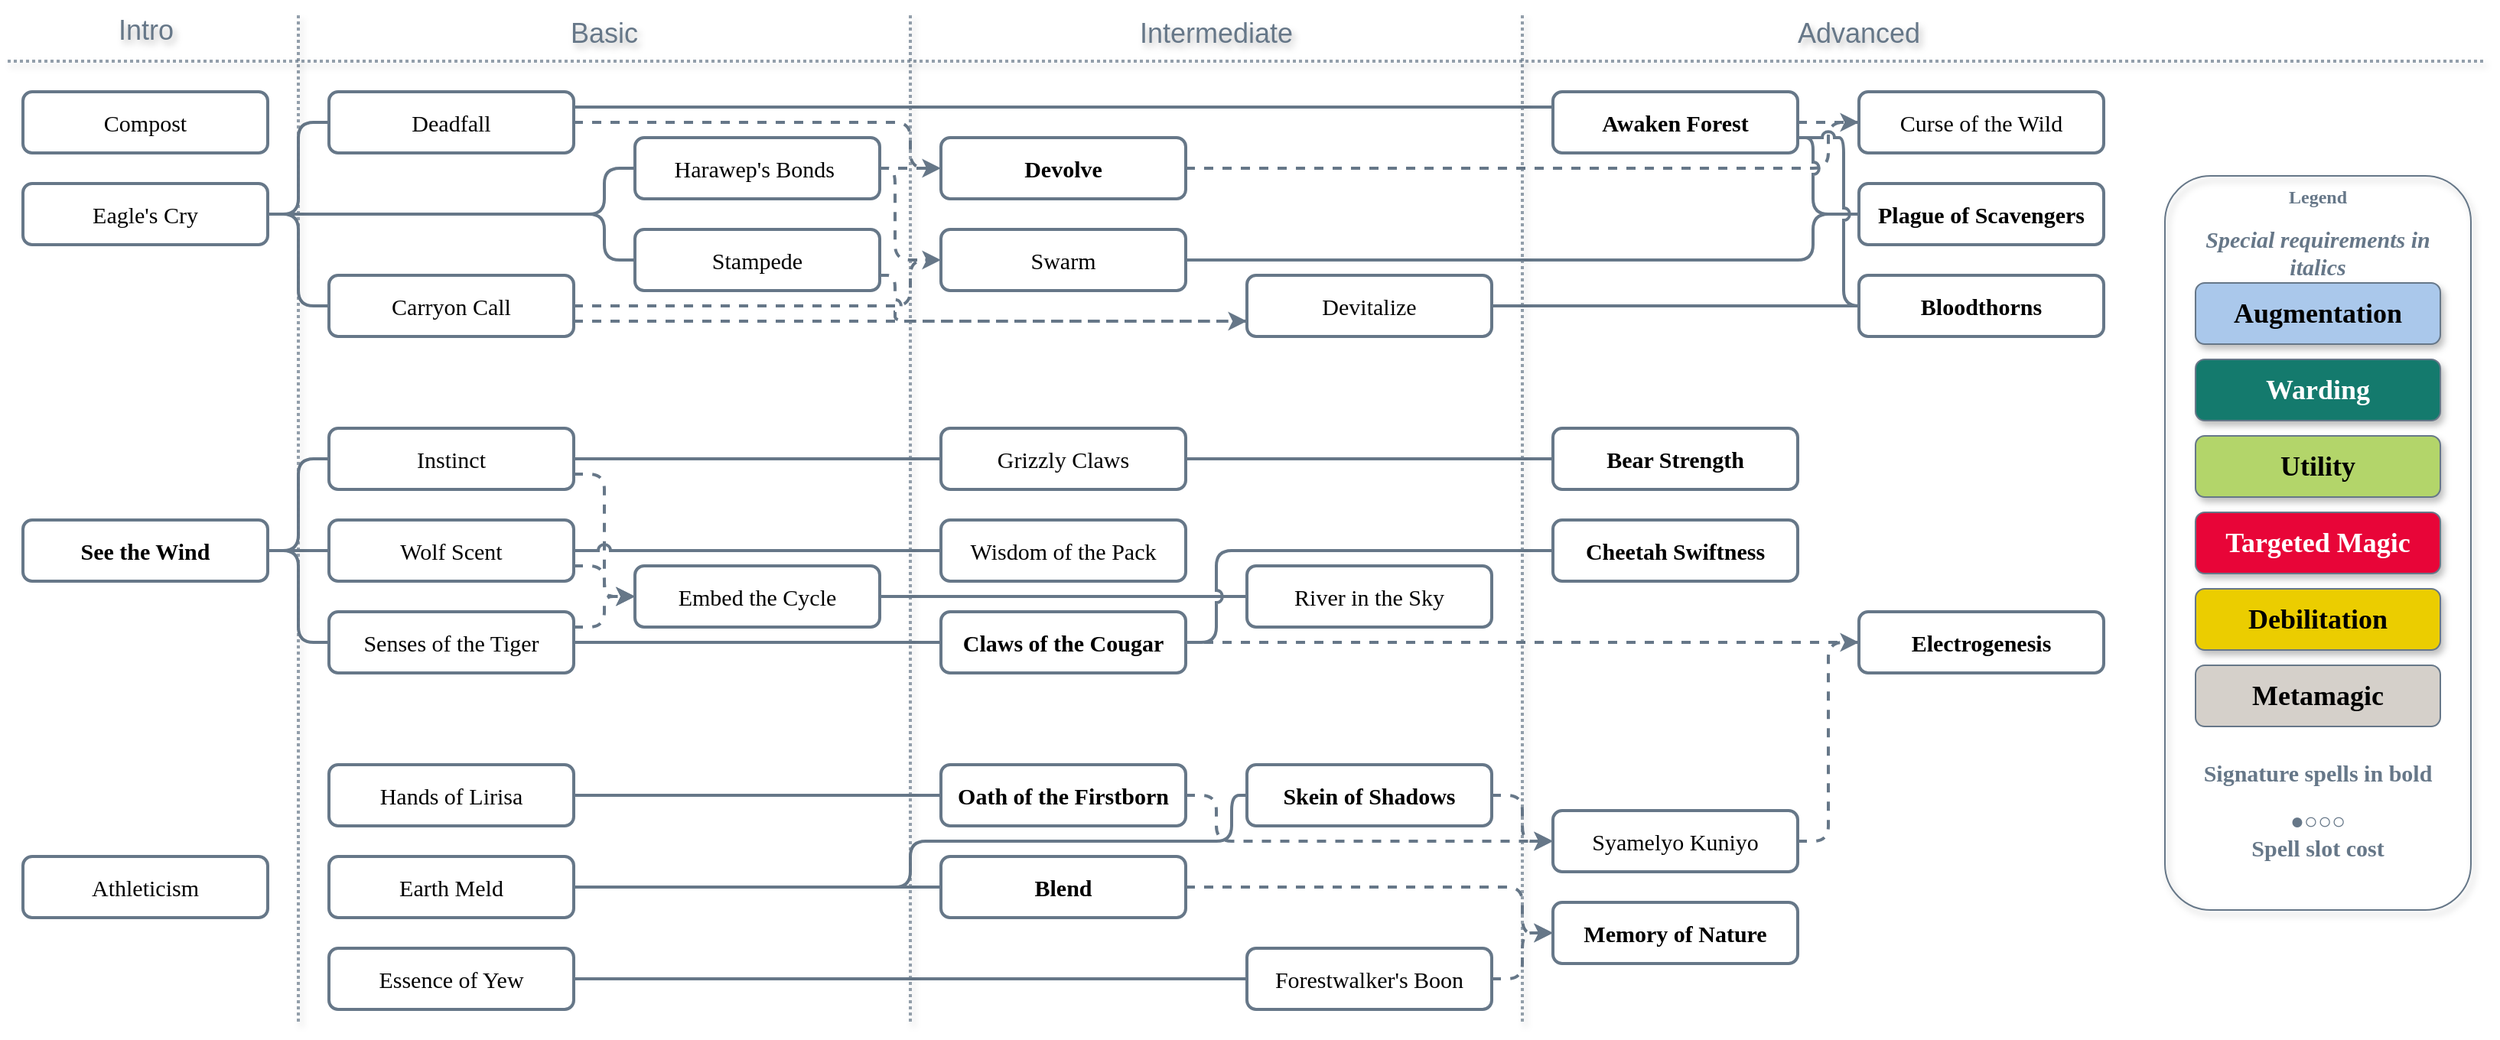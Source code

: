 <mxfile version="25.0.3">
  <diagram name="Page-1" id="PuFN-wMOv0jWiG4jprAx">
    <mxGraphModel dx="2185" dy="1268" grid="1" gridSize="10" guides="1" tooltips="1" connect="1" arrows="1" fold="1" page="1" pageScale="1" pageWidth="1640" pageHeight="680" background="none" math="0" shadow="0">
      <root>
        <mxCell id="0" />
        <mxCell id="DKlUDa0g7rmCu-vv5rfz-316" value="Spellbook borders" style="locked=1;" parent="0" visible="0" />
        <mxCell id="DKlUDa0g7rmCu-vv5rfz-317" value="" style="rounded=1;fontFamily=Helvetica;fontSize=11;fontColor=default;labelBackgroundColor=none;fillColor=#FCF4C4;strokeColor=#667788;opacity=30;glass=0;shadow=0;align=center;verticalAlign=middle;gradientColor=none;strokeWidth=2;" parent="DKlUDa0g7rmCu-vv5rfz-316" vertex="1">
          <mxGeometry x="10" y="50" width="980" height="180" as="geometry" />
        </mxCell>
        <mxCell id="DKlUDa0g7rmCu-vv5rfz-318" value="" style="rounded=1;fontFamily=Helvetica;fontSize=11;fontColor=default;labelBackgroundColor=none;fillColor=#667788;strokeColor=#667788;opacity=30;glass=0;shadow=0;align=center;verticalAlign=middle;gradientColor=none;strokeWidth=2;" parent="DKlUDa0g7rmCu-vv5rfz-316" vertex="1">
          <mxGeometry x="410" y="250" width="980" height="180" as="geometry" />
        </mxCell>
        <mxCell id="DKlUDa0g7rmCu-vv5rfz-319" value="" style="rounded=1;fontFamily=Helvetica;fontSize=11;fontColor=default;labelBackgroundColor=none;fillColor=#FCF4C4;strokeColor=#667788;opacity=30;glass=0;shadow=0;align=center;verticalAlign=middle;gradientColor=none;strokeWidth=2;" parent="DKlUDa0g7rmCu-vv5rfz-316" vertex="1">
          <mxGeometry x="10" y="440" width="1380" height="190" as="geometry" />
        </mxCell>
        <mxCell id="DKlUDa0g7rmCu-vv5rfz-320" value="" style="rounded=1;fontFamily=Helvetica;fontSize=11;fontColor=default;labelBackgroundColor=none;fillColor=#667788;strokeColor=#667788;opacity=30;glass=0;shadow=0;align=center;verticalAlign=middle;gradientColor=none;strokeWidth=2;" parent="DKlUDa0g7rmCu-vv5rfz-316" vertex="1">
          <mxGeometry x="210" y="650" width="980" height="180" as="geometry" />
        </mxCell>
        <mxCell id="DKlUDa0g7rmCu-vv5rfz-321" value="" style="rounded=1;fontFamily=Helvetica;fontSize=11;fontColor=default;labelBackgroundColor=none;fillColor=#FCF4C4;strokeColor=#667788;opacity=30;glass=0;shadow=0;align=center;verticalAlign=middle;gradientColor=none;strokeWidth=2;" parent="DKlUDa0g7rmCu-vv5rfz-316" vertex="1">
          <mxGeometry x="10" y="840" width="1180" height="130" as="geometry" />
        </mxCell>
        <mxCell id="DKlUDa0g7rmCu-vv5rfz-322" value="" style="rounded=1;fontFamily=Helvetica;fontSize=11;fontColor=default;labelBackgroundColor=none;fillColor=#667788;strokeColor=#667788;glass=0;perimeterSpacing=0;shadow=0;opacity=30;gradientColor=none;strokeWidth=2;" parent="DKlUDa0g7rmCu-vv5rfz-316" vertex="1">
          <mxGeometry x="410" y="990" width="780" height="180" as="geometry" />
        </mxCell>
        <mxCell id="4LNg5v-IOajOxHjOTWhF-1" value="Animation" style="text;align=center;verticalAlign=middle;whiteSpace=wrap;rounded=0;fontStyle=1;fontSize=16;fontFamily=Georgia;fontColor=#667788;strokeColor=none;" parent="DKlUDa0g7rmCu-vv5rfz-316" vertex="1">
          <mxGeometry x="410" y="390" width="140" height="40" as="geometry" />
        </mxCell>
        <mxCell id="4LNg5v-IOajOxHjOTWhF-2" value="Synthetic Creation" style="text;align=center;verticalAlign=middle;whiteSpace=wrap;rounded=0;fontStyle=1;fontSize=16;fontFamily=Georgia;fontColor=#667788;strokeColor=none;" parent="DKlUDa0g7rmCu-vv5rfz-316" vertex="1">
          <mxGeometry x="10" y="590" width="140" height="40" as="geometry" />
        </mxCell>
        <mxCell id="4LNg5v-IOajOxHjOTWhF-3" value="Transcendental Necromancy" style="text;align=center;verticalAlign=middle;whiteSpace=wrap;rounded=0;fontStyle=1;fontSize=16;fontFamily=Georgia;fontColor=#667788;strokeColor=none;" parent="DKlUDa0g7rmCu-vv5rfz-316" vertex="1">
          <mxGeometry x="210" y="790" width="140" height="40" as="geometry" />
        </mxCell>
        <mxCell id="4LNg5v-IOajOxHjOTWhF-4" value="Corruption" style="text;align=center;verticalAlign=middle;whiteSpace=wrap;rounded=0;fontStyle=1;fontSize=16;fontFamily=Georgia;fontColor=#667788;strokeColor=none;" parent="DKlUDa0g7rmCu-vv5rfz-316" vertex="1">
          <mxGeometry x="10" y="190" width="140" height="40" as="geometry" />
        </mxCell>
        <mxCell id="4LNg5v-IOajOxHjOTWhF-5" value="Blood Magic" style="text;align=center;verticalAlign=middle;whiteSpace=wrap;rounded=0;fontStyle=1;fontSize=16;fontFamily=Georgia;fontColor=#667788;strokeColor=none;" parent="DKlUDa0g7rmCu-vv5rfz-316" vertex="1">
          <mxGeometry x="10" y="930" width="140" height="40" as="geometry" />
        </mxCell>
        <mxCell id="4LNg5v-IOajOxHjOTWhF-6" value="Anabasis" style="text;align=center;verticalAlign=middle;whiteSpace=wrap;rounded=0;fontStyle=1;fontSize=16;fontFamily=Georgia;fontColor=#667788;strokeColor=none;" parent="DKlUDa0g7rmCu-vv5rfz-316" vertex="1">
          <mxGeometry x="410" y="1130" width="140" height="40" as="geometry" />
        </mxCell>
        <mxCell id="DKlUDa0g7rmCu-vv5rfz-14" value="Shapes and Lines" style="" parent="0" />
        <mxCell id="DKlUDa0g7rmCu-vv5rfz-31" value="Compost" style="rounded=1;strokeWidth=2;strokeColor=#667788;textShadow=0;labelBackgroundColor=none;whiteSpace=wrap;fontSize=15;fontFamily=Georgia;" parent="DKlUDa0g7rmCu-vv5rfz-14" vertex="1">
          <mxGeometry x="20" y="60" width="160" height="40" as="geometry" />
        </mxCell>
        <mxCell id="CoPnodNDMeY2YXLun1O6-16" style="edgeStyle=orthogonalEdgeStyle;rounded=1;orthogonalLoop=1;jettySize=auto;html=1;exitX=1;exitY=0.5;exitDx=0;exitDy=0;entryX=0;entryY=0.5;entryDx=0;entryDy=0;fontFamily=Helvetica;fontSize=15;fontColor=default;labelBackgroundColor=none;curved=0;strokeWidth=2;strokeColor=#667788;endArrow=none;endFill=0;jumpStyle=arc;" edge="1" parent="DKlUDa0g7rmCu-vv5rfz-14" source="CoPnodNDMeY2YXLun1O6-2" target="CoPnodNDMeY2YXLun1O6-4">
          <mxGeometry relative="1" as="geometry" />
        </mxCell>
        <mxCell id="CoPnodNDMeY2YXLun1O6-17" style="edgeStyle=orthogonalEdgeStyle;shape=connector;curved=0;rounded=1;orthogonalLoop=1;jettySize=auto;html=1;exitX=1;exitY=0.5;exitDx=0;exitDy=0;entryX=0;entryY=0.5;entryDx=0;entryDy=0;strokeColor=#667788;strokeWidth=2;align=center;verticalAlign=middle;fontFamily=Helvetica;fontSize=15;fontColor=default;labelBackgroundColor=none;endArrow=none;endFill=0;jumpStyle=arc;" edge="1" parent="DKlUDa0g7rmCu-vv5rfz-14" source="CoPnodNDMeY2YXLun1O6-2" target="CoPnodNDMeY2YXLun1O6-5">
          <mxGeometry relative="1" as="geometry">
            <Array as="points">
              <mxPoint x="200" y="140" />
              <mxPoint x="200" y="80" />
            </Array>
          </mxGeometry>
        </mxCell>
        <mxCell id="CoPnodNDMeY2YXLun1O6-18" style="edgeStyle=orthogonalEdgeStyle;shape=connector;curved=0;rounded=1;orthogonalLoop=1;jettySize=auto;html=1;exitX=1;exitY=0.5;exitDx=0;exitDy=0;entryX=0;entryY=0.5;entryDx=0;entryDy=0;strokeColor=#667788;strokeWidth=2;align=center;verticalAlign=middle;fontFamily=Helvetica;fontSize=15;fontColor=default;labelBackgroundColor=none;endArrow=none;endFill=0;jumpStyle=arc;" edge="1" parent="DKlUDa0g7rmCu-vv5rfz-14" source="CoPnodNDMeY2YXLun1O6-2" target="CoPnodNDMeY2YXLun1O6-6">
          <mxGeometry relative="1" as="geometry">
            <Array as="points">
              <mxPoint x="400" y="140" />
              <mxPoint x="400" y="110" />
            </Array>
          </mxGeometry>
        </mxCell>
        <mxCell id="CoPnodNDMeY2YXLun1O6-19" style="edgeStyle=orthogonalEdgeStyle;shape=connector;curved=0;rounded=1;orthogonalLoop=1;jettySize=auto;html=1;exitX=1;exitY=0.5;exitDx=0;exitDy=0;entryX=0;entryY=0.5;entryDx=0;entryDy=0;strokeColor=#667788;strokeWidth=2;align=center;verticalAlign=middle;fontFamily=Helvetica;fontSize=15;fontColor=default;labelBackgroundColor=none;endArrow=none;endFill=0;jumpStyle=arc;" edge="1" parent="DKlUDa0g7rmCu-vv5rfz-14" source="CoPnodNDMeY2YXLun1O6-2" target="CoPnodNDMeY2YXLun1O6-7">
          <mxGeometry relative="1" as="geometry">
            <Array as="points">
              <mxPoint x="400" y="140" />
              <mxPoint x="400" y="170" />
            </Array>
          </mxGeometry>
        </mxCell>
        <mxCell id="CoPnodNDMeY2YXLun1O6-2" value="Eagle&#39;s Cry" style="rounded=1;whiteSpace=wrap;strokeWidth=2;strokeColor=#667788;textShadow=0;labelBackgroundColor=none;align=center;verticalAlign=middle;fontFamily=Georgia;fontSize=15;fontColor=default;fillColor=default;" vertex="1" parent="DKlUDa0g7rmCu-vv5rfz-14">
          <mxGeometry x="20" y="120" width="160" height="40" as="geometry" />
        </mxCell>
        <mxCell id="CoPnodNDMeY2YXLun1O6-24" style="edgeStyle=orthogonalEdgeStyle;shape=connector;curved=0;rounded=1;orthogonalLoop=1;jettySize=auto;html=1;exitX=1;exitY=0.5;exitDx=0;exitDy=0;entryX=0;entryY=0.5;entryDx=0;entryDy=0;strokeColor=#667788;strokeWidth=2;align=center;verticalAlign=middle;fontFamily=Helvetica;fontSize=15;fontColor=default;labelBackgroundColor=none;endArrow=none;endFill=0;dashed=1;jumpStyle=arc;" edge="1" parent="DKlUDa0g7rmCu-vv5rfz-14" source="CoPnodNDMeY2YXLun1O6-4" target="CoPnodNDMeY2YXLun1O6-10">
          <mxGeometry relative="1" as="geometry">
            <Array as="points">
              <mxPoint x="600" y="200" />
              <mxPoint x="600" y="170" />
            </Array>
          </mxGeometry>
        </mxCell>
        <mxCell id="CoPnodNDMeY2YXLun1O6-25" style="edgeStyle=orthogonalEdgeStyle;shape=connector;curved=0;rounded=1;orthogonalLoop=1;jettySize=auto;html=1;exitX=1;exitY=0.75;exitDx=0;exitDy=0;entryX=0;entryY=0.75;entryDx=0;entryDy=0;strokeColor=#667788;strokeWidth=2;align=center;verticalAlign=middle;fontFamily=Helvetica;fontSize=15;fontColor=default;labelBackgroundColor=none;endArrow=classic;endFill=1;dashed=1;jumpStyle=arc;" edge="1" parent="DKlUDa0g7rmCu-vv5rfz-14" source="CoPnodNDMeY2YXLun1O6-4" target="CoPnodNDMeY2YXLun1O6-8">
          <mxGeometry relative="1" as="geometry" />
        </mxCell>
        <mxCell id="CoPnodNDMeY2YXLun1O6-4" value="Carryon Call" style="rounded=1;whiteSpace=wrap;strokeWidth=2;strokeColor=#667788;textShadow=0;labelBackgroundColor=none;fontSize=15;fontFamily=Georgia;" vertex="1" parent="DKlUDa0g7rmCu-vv5rfz-14">
          <mxGeometry x="220" y="180" width="160" height="40" as="geometry" />
        </mxCell>
        <mxCell id="CoPnodNDMeY2YXLun1O6-20" style="edgeStyle=orthogonalEdgeStyle;shape=connector;curved=0;rounded=1;orthogonalLoop=1;jettySize=auto;html=1;exitX=1;exitY=0.25;exitDx=0;exitDy=0;entryX=0;entryY=0.25;entryDx=0;entryDy=0;strokeColor=#667788;strokeWidth=2;align=center;verticalAlign=middle;fontFamily=Helvetica;fontSize=15;fontColor=default;labelBackgroundColor=none;endArrow=none;endFill=0;jumpStyle=arc;" edge="1" parent="DKlUDa0g7rmCu-vv5rfz-14" source="CoPnodNDMeY2YXLun1O6-5" target="CoPnodNDMeY2YXLun1O6-12">
          <mxGeometry relative="1" as="geometry" />
        </mxCell>
        <mxCell id="CoPnodNDMeY2YXLun1O6-22" style="edgeStyle=orthogonalEdgeStyle;shape=connector;curved=0;rounded=1;orthogonalLoop=1;jettySize=auto;html=1;exitX=1;exitY=0.5;exitDx=0;exitDy=0;entryX=0;entryY=0.5;entryDx=0;entryDy=0;strokeColor=#667788;strokeWidth=2;align=center;verticalAlign=middle;fontFamily=Helvetica;fontSize=15;fontColor=default;labelBackgroundColor=none;endArrow=none;endFill=0;dashed=1;jumpStyle=arc;" edge="1" parent="DKlUDa0g7rmCu-vv5rfz-14" source="CoPnodNDMeY2YXLun1O6-5" target="CoPnodNDMeY2YXLun1O6-9">
          <mxGeometry relative="1" as="geometry">
            <Array as="points">
              <mxPoint x="600" y="80" />
              <mxPoint x="600" y="110" />
            </Array>
          </mxGeometry>
        </mxCell>
        <mxCell id="CoPnodNDMeY2YXLun1O6-5" value="Deadfall" style="rounded=1;whiteSpace=wrap;strokeWidth=2;strokeColor=#667788;textShadow=0;labelBackgroundColor=none;fontSize=15;fontFamily=Georgia;" vertex="1" parent="DKlUDa0g7rmCu-vv5rfz-14">
          <mxGeometry x="220" y="60" width="160" height="40" as="geometry" />
        </mxCell>
        <mxCell id="CoPnodNDMeY2YXLun1O6-21" style="edgeStyle=orthogonalEdgeStyle;shape=connector;curved=0;rounded=1;orthogonalLoop=1;jettySize=auto;html=1;exitX=1;exitY=0.5;exitDx=0;exitDy=0;entryX=0;entryY=0.5;entryDx=0;entryDy=0;strokeColor=#667788;strokeWidth=2;align=center;verticalAlign=middle;fontFamily=Helvetica;fontSize=15;fontColor=default;labelBackgroundColor=none;endArrow=classic;endFill=1;dashed=1;jumpStyle=arc;" edge="1" parent="DKlUDa0g7rmCu-vv5rfz-14" source="CoPnodNDMeY2YXLun1O6-6" target="CoPnodNDMeY2YXLun1O6-9">
          <mxGeometry relative="1" as="geometry" />
        </mxCell>
        <mxCell id="CoPnodNDMeY2YXLun1O6-23" style="edgeStyle=orthogonalEdgeStyle;shape=connector;curved=0;rounded=1;orthogonalLoop=1;jettySize=auto;html=1;exitX=1;exitY=0.5;exitDx=0;exitDy=0;entryX=0;entryY=0.5;entryDx=0;entryDy=0;strokeColor=#667788;strokeWidth=2;align=center;verticalAlign=middle;fontFamily=Helvetica;fontSize=15;fontColor=default;labelBackgroundColor=none;endArrow=classic;endFill=1;dashed=1;jumpStyle=arc;" edge="1" parent="DKlUDa0g7rmCu-vv5rfz-14" source="CoPnodNDMeY2YXLun1O6-6" target="CoPnodNDMeY2YXLun1O6-10">
          <mxGeometry relative="1" as="geometry">
            <Array as="points">
              <mxPoint x="590" y="110" />
              <mxPoint x="590" y="170" />
            </Array>
          </mxGeometry>
        </mxCell>
        <mxCell id="CoPnodNDMeY2YXLun1O6-6" value="Harawep&#39;s Bonds " style="rounded=1;whiteSpace=wrap;strokeWidth=2;strokeColor=#667788;textShadow=0;labelBackgroundColor=none;fontSize=15;fontFamily=Georgia;" vertex="1" parent="DKlUDa0g7rmCu-vv5rfz-14">
          <mxGeometry x="420" y="90" width="160" height="40" as="geometry" />
        </mxCell>
        <mxCell id="CoPnodNDMeY2YXLun1O6-26" style="edgeStyle=orthogonalEdgeStyle;shape=connector;curved=0;rounded=1;orthogonalLoop=1;jettySize=auto;html=1;exitX=1;exitY=0.75;exitDx=0;exitDy=0;entryX=0;entryY=0.75;entryDx=0;entryDy=0;strokeColor=#667788;strokeWidth=2;align=center;verticalAlign=middle;fontFamily=Helvetica;fontSize=15;fontColor=default;labelBackgroundColor=none;endArrow=none;endFill=0;dashed=1;jumpStyle=arc;" edge="1" parent="DKlUDa0g7rmCu-vv5rfz-14" source="CoPnodNDMeY2YXLun1O6-7" target="CoPnodNDMeY2YXLun1O6-8">
          <mxGeometry relative="1" as="geometry">
            <Array as="points">
              <mxPoint x="590" y="180" />
              <mxPoint x="590" y="210" />
            </Array>
          </mxGeometry>
        </mxCell>
        <mxCell id="CoPnodNDMeY2YXLun1O6-7" value="Stampede" style="rounded=1;whiteSpace=wrap;strokeWidth=2;strokeColor=#667788;textShadow=0;labelBackgroundColor=none;fontSize=15;fontFamily=Georgia;" vertex="1" parent="DKlUDa0g7rmCu-vv5rfz-14">
          <mxGeometry x="420" y="150" width="160" height="40" as="geometry" />
        </mxCell>
        <mxCell id="CoPnodNDMeY2YXLun1O6-33" style="edgeStyle=orthogonalEdgeStyle;shape=connector;curved=0;rounded=1;orthogonalLoop=1;jettySize=auto;html=1;exitX=1;exitY=0.5;exitDx=0;exitDy=0;entryX=0;entryY=0.5;entryDx=0;entryDy=0;strokeColor=#667788;strokeWidth=2;align=center;verticalAlign=middle;fontFamily=Helvetica;fontSize=15;fontColor=default;labelBackgroundColor=none;endArrow=none;endFill=0;jumpStyle=arc;" edge="1" parent="DKlUDa0g7rmCu-vv5rfz-14" source="CoPnodNDMeY2YXLun1O6-8" target="CoPnodNDMeY2YXLun1O6-13">
          <mxGeometry relative="1" as="geometry" />
        </mxCell>
        <mxCell id="CoPnodNDMeY2YXLun1O6-8" value="Devitalize" style="rounded=1;whiteSpace=wrap;strokeWidth=2;strokeColor=#667788;textShadow=0;labelBackgroundColor=none;fontSize=15;fontFamily=Georgia;" vertex="1" parent="DKlUDa0g7rmCu-vv5rfz-14">
          <mxGeometry x="820" y="180" width="160" height="40" as="geometry" />
        </mxCell>
        <mxCell id="CoPnodNDMeY2YXLun1O6-29" style="edgeStyle=orthogonalEdgeStyle;shape=connector;curved=0;rounded=1;orthogonalLoop=1;jettySize=auto;html=1;exitX=1;exitY=0.5;exitDx=0;exitDy=0;entryX=0;entryY=0.5;entryDx=0;entryDy=0;strokeColor=#667788;strokeWidth=2;align=center;verticalAlign=middle;fontFamily=Helvetica;fontSize=15;fontColor=default;labelBackgroundColor=none;endArrow=none;endFill=0;dashed=1;jumpStyle=arc;" edge="1" parent="DKlUDa0g7rmCu-vv5rfz-14" source="CoPnodNDMeY2YXLun1O6-9" target="CoPnodNDMeY2YXLun1O6-15">
          <mxGeometry relative="1" as="geometry">
            <Array as="points">
              <mxPoint x="1200" y="110" />
              <mxPoint x="1200" y="80" />
            </Array>
          </mxGeometry>
        </mxCell>
        <mxCell id="CoPnodNDMeY2YXLun1O6-9" value="Devolve" style="rounded=1;whiteSpace=wrap;strokeWidth=2;strokeColor=#667788;textShadow=0;labelBackgroundColor=none;fontSize=15;fontFamily=Georgia;fontStyle=1" vertex="1" parent="DKlUDa0g7rmCu-vv5rfz-14">
          <mxGeometry x="620" y="90" width="160" height="40" as="geometry" />
        </mxCell>
        <mxCell id="CoPnodNDMeY2YXLun1O6-31" style="edgeStyle=orthogonalEdgeStyle;shape=connector;curved=0;rounded=1;orthogonalLoop=1;jettySize=auto;html=1;exitX=1;exitY=0.5;exitDx=0;exitDy=0;entryX=0;entryY=0.5;entryDx=0;entryDy=0;strokeColor=#667788;strokeWidth=2;align=center;verticalAlign=middle;fontFamily=Helvetica;fontSize=15;fontColor=default;labelBackgroundColor=none;endArrow=none;endFill=0;jumpStyle=arc;" edge="1" parent="DKlUDa0g7rmCu-vv5rfz-14" source="CoPnodNDMeY2YXLun1O6-10" target="CoPnodNDMeY2YXLun1O6-27">
          <mxGeometry relative="1" as="geometry">
            <Array as="points">
              <mxPoint x="1190" y="170" />
              <mxPoint x="1190" y="140" />
            </Array>
          </mxGeometry>
        </mxCell>
        <mxCell id="CoPnodNDMeY2YXLun1O6-10" value="Swarm" style="rounded=1;whiteSpace=wrap;strokeWidth=2;strokeColor=#667788;textShadow=0;labelBackgroundColor=none;fontSize=15;fontFamily=Georgia;" vertex="1" parent="DKlUDa0g7rmCu-vv5rfz-14">
          <mxGeometry x="620" y="150" width="160" height="40" as="geometry" />
        </mxCell>
        <mxCell id="CoPnodNDMeY2YXLun1O6-28" style="edgeStyle=orthogonalEdgeStyle;shape=connector;curved=0;rounded=1;orthogonalLoop=1;jettySize=auto;html=1;exitX=1;exitY=0.5;exitDx=0;exitDy=0;entryX=0;entryY=0.5;entryDx=0;entryDy=0;strokeColor=#667788;strokeWidth=2;align=center;verticalAlign=middle;fontFamily=Helvetica;fontSize=15;fontColor=default;labelBackgroundColor=none;endArrow=classic;endFill=1;dashed=1;jumpStyle=arc;" edge="1" parent="DKlUDa0g7rmCu-vv5rfz-14" source="CoPnodNDMeY2YXLun1O6-12" target="CoPnodNDMeY2YXLun1O6-15">
          <mxGeometry relative="1" as="geometry" />
        </mxCell>
        <mxCell id="CoPnodNDMeY2YXLun1O6-30" style="edgeStyle=orthogonalEdgeStyle;shape=connector;curved=0;rounded=1;orthogonalLoop=1;jettySize=auto;html=1;exitX=1;exitY=0.75;exitDx=0;exitDy=0;entryX=0;entryY=0.5;entryDx=0;entryDy=0;strokeColor=#667788;strokeWidth=2;align=center;verticalAlign=middle;fontFamily=Helvetica;fontSize=15;fontColor=default;labelBackgroundColor=none;endArrow=none;endFill=0;jumpStyle=arc;" edge="1" parent="DKlUDa0g7rmCu-vv5rfz-14" source="CoPnodNDMeY2YXLun1O6-12" target="CoPnodNDMeY2YXLun1O6-27">
          <mxGeometry relative="1" as="geometry">
            <Array as="points">
              <mxPoint x="1190" y="90" />
              <mxPoint x="1190" y="140" />
            </Array>
          </mxGeometry>
        </mxCell>
        <mxCell id="CoPnodNDMeY2YXLun1O6-32" style="edgeStyle=orthogonalEdgeStyle;shape=connector;curved=0;rounded=1;orthogonalLoop=1;jettySize=auto;html=1;exitX=1;exitY=0.75;exitDx=0;exitDy=0;entryX=0;entryY=0.5;entryDx=0;entryDy=0;strokeColor=#667788;strokeWidth=2;align=center;verticalAlign=middle;fontFamily=Helvetica;fontSize=15;fontColor=default;labelBackgroundColor=none;endArrow=none;endFill=0;jumpStyle=arc;" edge="1" parent="DKlUDa0g7rmCu-vv5rfz-14" source="CoPnodNDMeY2YXLun1O6-12">
          <mxGeometry relative="1" as="geometry">
            <mxPoint x="1200" y="90" as="sourcePoint" />
            <mxPoint x="1240" y="200.0" as="targetPoint" />
            <Array as="points">
              <mxPoint x="1210" y="90" />
              <mxPoint x="1210" y="200" />
            </Array>
          </mxGeometry>
        </mxCell>
        <mxCell id="CoPnodNDMeY2YXLun1O6-12" value="Awaken Forest" style="rounded=1;whiteSpace=wrap;strokeWidth=2;strokeColor=#667788;textShadow=0;labelBackgroundColor=none;fontSize=15;fontFamily=Georgia;fontStyle=1" vertex="1" parent="DKlUDa0g7rmCu-vv5rfz-14">
          <mxGeometry x="1020" y="60" width="160" height="40" as="geometry" />
        </mxCell>
        <mxCell id="CoPnodNDMeY2YXLun1O6-13" value="Bloodthorns" style="rounded=1;whiteSpace=wrap;strokeWidth=2;strokeColor=#667788;textShadow=0;labelBackgroundColor=none;fontSize=15;fontFamily=Georgia;fontStyle=1" vertex="1" parent="DKlUDa0g7rmCu-vv5rfz-14">
          <mxGeometry x="1220" y="180" width="160" height="40" as="geometry" />
        </mxCell>
        <mxCell id="CoPnodNDMeY2YXLun1O6-15" value="Curse of the Wild" style="rounded=1;whiteSpace=wrap;strokeWidth=2;strokeColor=#667788;textShadow=0;labelBackgroundColor=none;fontSize=15;fontFamily=Georgia;" vertex="1" parent="DKlUDa0g7rmCu-vv5rfz-14">
          <mxGeometry x="1220" y="60" width="160" height="40" as="geometry" />
        </mxCell>
        <mxCell id="CoPnodNDMeY2YXLun1O6-27" value="Plague of Scavengers" style="rounded=1;whiteSpace=wrap;strokeWidth=2;strokeColor=#667788;textShadow=0;labelBackgroundColor=none;fontSize=15;fontFamily=Georgia;align=center;verticalAlign=middle;fontStyle=1" vertex="1" parent="DKlUDa0g7rmCu-vv5rfz-14">
          <mxGeometry x="1220" y="120" width="160" height="40" as="geometry" />
        </mxCell>
        <mxCell id="CoPnodNDMeY2YXLun1O6-49" style="edgeStyle=orthogonalEdgeStyle;shape=connector;curved=0;rounded=1;orthogonalLoop=1;jettySize=auto;html=1;exitX=1;exitY=0.5;exitDx=0;exitDy=0;entryX=0;entryY=0.5;entryDx=0;entryDy=0;strokeColor=#667788;strokeWidth=2;align=center;verticalAlign=middle;fontFamily=Helvetica;fontSize=15;fontColor=default;labelBackgroundColor=none;endArrow=none;endFill=0;jumpStyle=arc;" edge="1" parent="DKlUDa0g7rmCu-vv5rfz-14" source="CoPnodNDMeY2YXLun1O6-36" target="CoPnodNDMeY2YXLun1O6-40">
          <mxGeometry relative="1" as="geometry" />
        </mxCell>
        <mxCell id="CoPnodNDMeY2YXLun1O6-50" style="edgeStyle=orthogonalEdgeStyle;shape=connector;curved=0;rounded=1;orthogonalLoop=1;jettySize=auto;html=1;exitX=1;exitY=0.5;exitDx=0;exitDy=0;entryX=0;entryY=0.5;entryDx=0;entryDy=0;strokeColor=#667788;strokeWidth=2;align=center;verticalAlign=middle;fontFamily=Helvetica;fontSize=15;fontColor=default;labelBackgroundColor=none;endArrow=none;endFill=0;jumpStyle=arc;" edge="1" parent="DKlUDa0g7rmCu-vv5rfz-14" source="CoPnodNDMeY2YXLun1O6-36" target="CoPnodNDMeY2YXLun1O6-38">
          <mxGeometry relative="1" as="geometry" />
        </mxCell>
        <mxCell id="CoPnodNDMeY2YXLun1O6-51" style="edgeStyle=orthogonalEdgeStyle;shape=connector;curved=0;rounded=1;orthogonalLoop=1;jettySize=auto;html=1;exitX=1;exitY=0.5;exitDx=0;exitDy=0;entryX=0;entryY=0.5;entryDx=0;entryDy=0;strokeColor=#667788;strokeWidth=2;align=center;verticalAlign=middle;fontFamily=Helvetica;fontSize=15;fontColor=default;labelBackgroundColor=none;endArrow=none;endFill=0;jumpStyle=arc;" edge="1" parent="DKlUDa0g7rmCu-vv5rfz-14" source="CoPnodNDMeY2YXLun1O6-36" target="CoPnodNDMeY2YXLun1O6-39">
          <mxGeometry relative="1" as="geometry" />
        </mxCell>
        <mxCell id="CoPnodNDMeY2YXLun1O6-36" value="See the Wind" style="rounded=1;strokeWidth=2;strokeColor=#667788;textShadow=0;labelBackgroundColor=none;whiteSpace=wrap;fontSize=15;fontFamily=Georgia;fontStyle=1" vertex="1" parent="DKlUDa0g7rmCu-vv5rfz-14">
          <mxGeometry x="20" y="340" width="160" height="40" as="geometry" />
        </mxCell>
        <mxCell id="CoPnodNDMeY2YXLun1O6-59" style="edgeStyle=orthogonalEdgeStyle;shape=connector;curved=0;rounded=1;orthogonalLoop=1;jettySize=auto;html=1;exitX=1;exitY=0.5;exitDx=0;exitDy=0;entryX=0;entryY=0.5;entryDx=0;entryDy=0;strokeColor=#667788;strokeWidth=2;align=center;verticalAlign=middle;fontFamily=Helvetica;fontSize=15;fontColor=default;labelBackgroundColor=none;endArrow=none;endFill=0;jumpStyle=arc;" edge="1" parent="DKlUDa0g7rmCu-vv5rfz-14" source="CoPnodNDMeY2YXLun1O6-37" target="CoPnodNDMeY2YXLun1O6-43">
          <mxGeometry relative="1" as="geometry" />
        </mxCell>
        <mxCell id="CoPnodNDMeY2YXLun1O6-37" value="Embed the Cycle" style="rounded=1;strokeWidth=2;strokeColor=#667788;textShadow=0;labelBackgroundColor=none;whiteSpace=wrap;fontSize=15;fontFamily=Georgia;" vertex="1" parent="DKlUDa0g7rmCu-vv5rfz-14">
          <mxGeometry x="420" y="370" width="160" height="40" as="geometry" />
        </mxCell>
        <mxCell id="CoPnodNDMeY2YXLun1O6-53" style="edgeStyle=orthogonalEdgeStyle;shape=connector;curved=0;rounded=1;orthogonalLoop=1;jettySize=auto;html=1;exitX=1;exitY=0.75;exitDx=0;exitDy=0;entryX=0;entryY=0.5;entryDx=0;entryDy=0;strokeColor=#667788;strokeWidth=2;align=center;verticalAlign=middle;fontFamily=Helvetica;fontSize=15;fontColor=default;labelBackgroundColor=none;endArrow=classic;endFill=1;dashed=1;jumpStyle=arc;" edge="1" parent="DKlUDa0g7rmCu-vv5rfz-14" source="CoPnodNDMeY2YXLun1O6-38" target="CoPnodNDMeY2YXLun1O6-37">
          <mxGeometry relative="1" as="geometry" />
        </mxCell>
        <mxCell id="CoPnodNDMeY2YXLun1O6-55" style="edgeStyle=orthogonalEdgeStyle;shape=connector;curved=0;rounded=1;orthogonalLoop=1;jettySize=auto;html=1;exitX=1;exitY=0.5;exitDx=0;exitDy=0;entryX=0;entryY=0.5;entryDx=0;entryDy=0;strokeColor=#667788;strokeWidth=2;align=center;verticalAlign=middle;fontFamily=Helvetica;fontSize=15;fontColor=default;labelBackgroundColor=none;endArrow=none;endFill=0;jumpStyle=arc;" edge="1" parent="DKlUDa0g7rmCu-vv5rfz-14" source="CoPnodNDMeY2YXLun1O6-38" target="CoPnodNDMeY2YXLun1O6-42">
          <mxGeometry relative="1" as="geometry">
            <Array as="points" />
          </mxGeometry>
        </mxCell>
        <mxCell id="CoPnodNDMeY2YXLun1O6-38" value="Instinct" style="rounded=1;whiteSpace=wrap;strokeWidth=2;strokeColor=#667788;textShadow=0;labelBackgroundColor=none;align=center;verticalAlign=middle;fontFamily=Georgia;fontSize=15;fontColor=default;fillColor=default;" vertex="1" parent="DKlUDa0g7rmCu-vv5rfz-14">
          <mxGeometry x="220" y="280" width="160" height="40" as="geometry" />
        </mxCell>
        <mxCell id="CoPnodNDMeY2YXLun1O6-54" style="edgeStyle=orthogonalEdgeStyle;shape=connector;curved=0;rounded=1;orthogonalLoop=1;jettySize=auto;html=1;exitX=1;exitY=0.25;exitDx=0;exitDy=0;entryX=0;entryY=0.5;entryDx=0;entryDy=0;strokeColor=#667788;strokeWidth=2;align=center;verticalAlign=middle;fontFamily=Helvetica;fontSize=15;fontColor=default;labelBackgroundColor=none;endArrow=classic;endFill=1;dashed=1;jumpStyle=arc;" edge="1" parent="DKlUDa0g7rmCu-vv5rfz-14" source="CoPnodNDMeY2YXLun1O6-39" target="CoPnodNDMeY2YXLun1O6-37">
          <mxGeometry relative="1" as="geometry" />
        </mxCell>
        <mxCell id="CoPnodNDMeY2YXLun1O6-58" style="edgeStyle=orthogonalEdgeStyle;shape=connector;curved=0;rounded=1;orthogonalLoop=1;jettySize=auto;html=1;exitX=1;exitY=0.5;exitDx=0;exitDy=0;entryX=0;entryY=0.5;entryDx=0;entryDy=0;strokeColor=#667788;strokeWidth=2;align=center;verticalAlign=middle;fontFamily=Helvetica;fontSize=15;fontColor=default;labelBackgroundColor=none;endArrow=none;endFill=0;jumpStyle=arc;" edge="1" parent="DKlUDa0g7rmCu-vv5rfz-14" source="CoPnodNDMeY2YXLun1O6-39" target="CoPnodNDMeY2YXLun1O6-41">
          <mxGeometry relative="1" as="geometry" />
        </mxCell>
        <mxCell id="CoPnodNDMeY2YXLun1O6-39" value="Senses of the Tiger" style="rounded=1;strokeWidth=2;strokeColor=#667788;textShadow=0;labelBackgroundColor=none;whiteSpace=wrap;fontSize=15;fontFamily=Georgia;" vertex="1" parent="DKlUDa0g7rmCu-vv5rfz-14">
          <mxGeometry x="220" y="400" width="160" height="40" as="geometry" />
        </mxCell>
        <mxCell id="CoPnodNDMeY2YXLun1O6-52" style="edgeStyle=orthogonalEdgeStyle;shape=connector;curved=0;rounded=1;orthogonalLoop=1;jettySize=auto;html=1;exitX=1;exitY=0.75;exitDx=0;exitDy=0;entryX=0;entryY=0.5;entryDx=0;entryDy=0;strokeColor=#667788;strokeWidth=2;align=center;verticalAlign=middle;fontFamily=Helvetica;fontSize=15;fontColor=default;labelBackgroundColor=none;endArrow=classic;endFill=1;dashed=1;jumpStyle=arc;" edge="1" parent="DKlUDa0g7rmCu-vv5rfz-14" source="CoPnodNDMeY2YXLun1O6-40" target="CoPnodNDMeY2YXLun1O6-37">
          <mxGeometry relative="1" as="geometry" />
        </mxCell>
        <mxCell id="CoPnodNDMeY2YXLun1O6-57" style="edgeStyle=orthogonalEdgeStyle;shape=connector;curved=0;rounded=1;orthogonalLoop=1;jettySize=auto;html=1;exitX=1;exitY=0.5;exitDx=0;exitDy=0;entryX=0;entryY=0.5;entryDx=0;entryDy=0;strokeColor=#667788;strokeWidth=2;align=center;verticalAlign=middle;fontFamily=Helvetica;fontSize=15;fontColor=default;labelBackgroundColor=none;endArrow=none;endFill=0;jumpStyle=arc;" edge="1" parent="DKlUDa0g7rmCu-vv5rfz-14" source="CoPnodNDMeY2YXLun1O6-40" target="CoPnodNDMeY2YXLun1O6-44">
          <mxGeometry relative="1" as="geometry" />
        </mxCell>
        <mxCell id="CoPnodNDMeY2YXLun1O6-40" value="Wolf Scent" style="rounded=1;whiteSpace=wrap;strokeWidth=2;strokeColor=#667788;textShadow=0;labelBackgroundColor=none;align=center;verticalAlign=middle;fontFamily=Georgia;fontSize=15;fontColor=default;fillColor=default;" vertex="1" parent="DKlUDa0g7rmCu-vv5rfz-14">
          <mxGeometry x="220" y="340" width="160" height="40" as="geometry" />
        </mxCell>
        <mxCell id="CoPnodNDMeY2YXLun1O6-61" style="edgeStyle=orthogonalEdgeStyle;shape=connector;curved=0;rounded=1;orthogonalLoop=1;jettySize=auto;html=1;exitX=1;exitY=0.5;exitDx=0;exitDy=0;entryX=0;entryY=0.5;entryDx=0;entryDy=0;strokeColor=#667788;strokeWidth=2;align=center;verticalAlign=middle;fontFamily=Helvetica;fontSize=15;fontColor=default;labelBackgroundColor=none;endArrow=none;endFill=0;jumpStyle=arc;" edge="1" parent="DKlUDa0g7rmCu-vv5rfz-14" source="CoPnodNDMeY2YXLun1O6-41" target="CoPnodNDMeY2YXLun1O6-46">
          <mxGeometry relative="1" as="geometry">
            <Array as="points">
              <mxPoint x="800" y="420" />
              <mxPoint x="800" y="360" />
            </Array>
          </mxGeometry>
        </mxCell>
        <mxCell id="CoPnodNDMeY2YXLun1O6-62" style="edgeStyle=orthogonalEdgeStyle;shape=connector;curved=0;rounded=1;orthogonalLoop=1;jettySize=auto;html=1;exitX=1;exitY=0.5;exitDx=0;exitDy=0;entryX=0;entryY=0.5;entryDx=0;entryDy=0;strokeColor=#667788;strokeWidth=2;align=center;verticalAlign=middle;fontFamily=Helvetica;fontSize=15;fontColor=default;labelBackgroundColor=none;endArrow=classic;endFill=1;dashed=1;jumpStyle=arc;" edge="1" parent="DKlUDa0g7rmCu-vv5rfz-14" source="CoPnodNDMeY2YXLun1O6-41" target="CoPnodNDMeY2YXLun1O6-45">
          <mxGeometry relative="1" as="geometry" />
        </mxCell>
        <mxCell id="CoPnodNDMeY2YXLun1O6-41" value="Claws of the Cougar" style="rounded=1;strokeWidth=2;strokeColor=#667788;textShadow=0;labelBackgroundColor=none;whiteSpace=wrap;fontSize=15;fontFamily=Georgia;fontStyle=1" vertex="1" parent="DKlUDa0g7rmCu-vv5rfz-14">
          <mxGeometry x="620" y="400" width="160" height="40" as="geometry" />
        </mxCell>
        <mxCell id="CoPnodNDMeY2YXLun1O6-60" style="edgeStyle=orthogonalEdgeStyle;shape=connector;curved=0;rounded=1;orthogonalLoop=1;jettySize=auto;html=1;exitX=1;exitY=0.5;exitDx=0;exitDy=0;entryX=0;entryY=0.5;entryDx=0;entryDy=0;strokeColor=#667788;strokeWidth=2;align=center;verticalAlign=middle;fontFamily=Helvetica;fontSize=15;fontColor=default;labelBackgroundColor=none;endArrow=none;endFill=0;jumpStyle=arc;" edge="1" parent="DKlUDa0g7rmCu-vv5rfz-14" source="CoPnodNDMeY2YXLun1O6-42" target="CoPnodNDMeY2YXLun1O6-47">
          <mxGeometry relative="1" as="geometry" />
        </mxCell>
        <mxCell id="CoPnodNDMeY2YXLun1O6-42" value="Grizzly Claws" style="rounded=1;whiteSpace=wrap;strokeWidth=2;strokeColor=#667788;textShadow=0;labelBackgroundColor=none;align=center;verticalAlign=middle;fontFamily=Georgia;fontSize=15;fontColor=default;fillColor=default;" vertex="1" parent="DKlUDa0g7rmCu-vv5rfz-14">
          <mxGeometry x="620" y="280" width="160" height="40" as="geometry" />
        </mxCell>
        <mxCell id="CoPnodNDMeY2YXLun1O6-43" value="River in the Sky" style="rounded=1;strokeWidth=2;strokeColor=#667788;textShadow=0;labelBackgroundColor=none;whiteSpace=wrap;fontSize=15;fontFamily=Georgia;" vertex="1" parent="DKlUDa0g7rmCu-vv5rfz-14">
          <mxGeometry x="820" y="370" width="160" height="40" as="geometry" />
        </mxCell>
        <mxCell id="CoPnodNDMeY2YXLun1O6-44" value="Wisdom of the Pack" style="rounded=1;whiteSpace=wrap;strokeWidth=2;strokeColor=#667788;textShadow=0;labelBackgroundColor=none;align=center;verticalAlign=middle;fontFamily=Georgia;fontSize=15;fontColor=default;fillColor=default;" vertex="1" parent="DKlUDa0g7rmCu-vv5rfz-14">
          <mxGeometry x="620" y="340" width="160" height="40" as="geometry" />
        </mxCell>
        <mxCell id="CoPnodNDMeY2YXLun1O6-45" value="Electrogenesis" style="rounded=1;strokeWidth=2;strokeColor=#667788;textShadow=0;labelBackgroundColor=none;whiteSpace=wrap;fontSize=15;fontFamily=Georgia;fontStyle=1" vertex="1" parent="DKlUDa0g7rmCu-vv5rfz-14">
          <mxGeometry x="1220" y="400" width="160" height="40" as="geometry" />
        </mxCell>
        <mxCell id="CoPnodNDMeY2YXLun1O6-46" value="Cheetah Swiftness" style="rounded=1;whiteSpace=wrap;strokeWidth=2;strokeColor=#667788;textShadow=0;labelBackgroundColor=none;align=center;verticalAlign=middle;fontFamily=Georgia;fontSize=15;fontColor=default;fillColor=default;fontStyle=1" vertex="1" parent="DKlUDa0g7rmCu-vv5rfz-14">
          <mxGeometry x="1020" y="340" width="160" height="40" as="geometry" />
        </mxCell>
        <mxCell id="CoPnodNDMeY2YXLun1O6-47" value="Bear Strength" style="rounded=1;strokeWidth=2;strokeColor=#667788;textShadow=0;labelBackgroundColor=none;whiteSpace=wrap;fontSize=15;fontFamily=Georgia;fontStyle=1" vertex="1" parent="DKlUDa0g7rmCu-vv5rfz-14">
          <mxGeometry x="1020" y="280" width="160" height="40" as="geometry" />
        </mxCell>
        <mxCell id="CoPnodNDMeY2YXLun1O6-56" style="edgeStyle=orthogonalEdgeStyle;shape=connector;curved=0;rounded=1;orthogonalLoop=1;jettySize=auto;html=1;exitX=1;exitY=0.25;exitDx=0;exitDy=0;entryX=1;entryY=0.5;entryDx=0;entryDy=0;strokeColor=#667788;strokeWidth=2;align=center;verticalAlign=middle;fontFamily=Helvetica;fontSize=15;fontColor=default;labelBackgroundColor=none;endArrow=none;endFill=0;jumpStyle=arc;" edge="1" parent="DKlUDa0g7rmCu-vv5rfz-14" source="CoPnodNDMeY2YXLun1O6-38" target="CoPnodNDMeY2YXLun1O6-38">
          <mxGeometry relative="1" as="geometry" />
        </mxCell>
        <mxCell id="CoPnodNDMeY2YXLun1O6-63" value="Athleticism" style="rounded=1;strokeWidth=2;strokeColor=#667788;textShadow=0;labelBackgroundColor=none;whiteSpace=wrap;fontSize=15;fontFamily=Georgia;fontStyle=0" vertex="1" parent="DKlUDa0g7rmCu-vv5rfz-14">
          <mxGeometry x="20" y="560" width="160" height="40" as="geometry" />
        </mxCell>
        <mxCell id="CoPnodNDMeY2YXLun1O6-78" style="edgeStyle=orthogonalEdgeStyle;shape=connector;curved=0;rounded=1;orthogonalLoop=1;jettySize=auto;html=1;exitX=1;exitY=0.5;exitDx=0;exitDy=0;entryX=0;entryY=0.5;entryDx=0;entryDy=0;strokeColor=#667788;strokeWidth=2;align=center;verticalAlign=middle;fontFamily=Helvetica;fontSize=15;fontColor=default;labelBackgroundColor=none;endArrow=none;endFill=0;jumpStyle=arc;" edge="1" parent="DKlUDa0g7rmCu-vv5rfz-14" source="CoPnodNDMeY2YXLun1O6-64" target="CoPnodNDMeY2YXLun1O6-67">
          <mxGeometry relative="1" as="geometry" />
        </mxCell>
        <mxCell id="CoPnodNDMeY2YXLun1O6-79" style="edgeStyle=orthogonalEdgeStyle;shape=connector;curved=0;rounded=1;orthogonalLoop=1;jettySize=auto;html=1;exitX=1;exitY=0.5;exitDx=0;exitDy=0;entryX=0;entryY=0.5;entryDx=0;entryDy=0;strokeColor=#667788;strokeWidth=2;align=center;verticalAlign=middle;fontFamily=Helvetica;fontSize=15;fontColor=default;labelBackgroundColor=none;endArrow=none;endFill=0;jumpStyle=arc;" edge="1" parent="DKlUDa0g7rmCu-vv5rfz-14" source="CoPnodNDMeY2YXLun1O6-64" target="CoPnodNDMeY2YXLun1O6-70">
          <mxGeometry relative="1" as="geometry">
            <Array as="points">
              <mxPoint x="600" y="580" />
              <mxPoint x="600" y="550" />
              <mxPoint x="810" y="550" />
              <mxPoint x="810" y="520" />
            </Array>
          </mxGeometry>
        </mxCell>
        <mxCell id="CoPnodNDMeY2YXLun1O6-64" value="Earth Meld" style="rounded=1;strokeWidth=2;strokeColor=#667788;textShadow=0;labelBackgroundColor=none;whiteSpace=wrap;fontSize=15;fontFamily=Georgia;fontStyle=0" vertex="1" parent="DKlUDa0g7rmCu-vv5rfz-14">
          <mxGeometry x="220" y="560" width="160" height="40" as="geometry" />
        </mxCell>
        <mxCell id="CoPnodNDMeY2YXLun1O6-77" style="edgeStyle=orthogonalEdgeStyle;shape=connector;curved=0;rounded=1;orthogonalLoop=1;jettySize=auto;html=1;exitX=1;exitY=0.5;exitDx=0;exitDy=0;entryX=0;entryY=0.5;entryDx=0;entryDy=0;strokeColor=#667788;strokeWidth=2;align=center;verticalAlign=middle;fontFamily=Helvetica;fontSize=15;fontColor=default;labelBackgroundColor=none;endArrow=none;endFill=0;jumpStyle=arc;" edge="1" parent="DKlUDa0g7rmCu-vv5rfz-14" source="CoPnodNDMeY2YXLun1O6-65" target="CoPnodNDMeY2YXLun1O6-68">
          <mxGeometry relative="1" as="geometry" />
        </mxCell>
        <mxCell id="CoPnodNDMeY2YXLun1O6-65" value="Essence of Yew" style="rounded=1;strokeWidth=2;strokeColor=#667788;textShadow=0;labelBackgroundColor=none;whiteSpace=wrap;fontSize=15;fontFamily=Georgia;fontStyle=0" vertex="1" parent="DKlUDa0g7rmCu-vv5rfz-14">
          <mxGeometry x="220" y="620" width="160" height="40" as="geometry" />
        </mxCell>
        <mxCell id="CoPnodNDMeY2YXLun1O6-80" style="edgeStyle=orthogonalEdgeStyle;shape=connector;curved=0;rounded=1;orthogonalLoop=1;jettySize=auto;html=1;exitX=1;exitY=0.5;exitDx=0;exitDy=0;entryX=0;entryY=0.5;entryDx=0;entryDy=0;strokeColor=#667788;strokeWidth=2;align=center;verticalAlign=middle;fontFamily=Helvetica;fontSize=15;fontColor=default;labelBackgroundColor=none;endArrow=none;endFill=0;jumpStyle=arc;" edge="1" parent="DKlUDa0g7rmCu-vv5rfz-14" source="CoPnodNDMeY2YXLun1O6-66" target="CoPnodNDMeY2YXLun1O6-69">
          <mxGeometry relative="1" as="geometry" />
        </mxCell>
        <mxCell id="CoPnodNDMeY2YXLun1O6-66" value="Hands of Lirisa" style="rounded=1;strokeWidth=2;strokeColor=#667788;textShadow=0;labelBackgroundColor=none;whiteSpace=wrap;fontSize=15;fontFamily=Georgia;fontStyle=0" vertex="1" parent="DKlUDa0g7rmCu-vv5rfz-14">
          <mxGeometry x="220" y="500" width="160" height="40" as="geometry" />
        </mxCell>
        <mxCell id="CoPnodNDMeY2YXLun1O6-74" style="edgeStyle=orthogonalEdgeStyle;shape=connector;curved=0;rounded=1;orthogonalLoop=1;jettySize=auto;html=1;exitX=1;exitY=0.5;exitDx=0;exitDy=0;entryX=0;entryY=0.5;entryDx=0;entryDy=0;strokeColor=#667788;strokeWidth=2;align=center;verticalAlign=middle;fontFamily=Helvetica;fontSize=15;fontColor=default;labelBackgroundColor=none;endArrow=classic;endFill=1;dashed=1;jumpStyle=arc;" edge="1" parent="DKlUDa0g7rmCu-vv5rfz-14" source="CoPnodNDMeY2YXLun1O6-67" target="CoPnodNDMeY2YXLun1O6-72">
          <mxGeometry relative="1" as="geometry">
            <Array as="points">
              <mxPoint x="1000" y="580" />
              <mxPoint x="1000" y="610" />
            </Array>
          </mxGeometry>
        </mxCell>
        <mxCell id="CoPnodNDMeY2YXLun1O6-67" value="Blend" style="rounded=1;strokeWidth=2;strokeColor=#667788;textShadow=0;labelBackgroundColor=none;whiteSpace=wrap;fontSize=15;fontFamily=Georgia;fontStyle=1" vertex="1" parent="DKlUDa0g7rmCu-vv5rfz-14">
          <mxGeometry x="620" y="560" width="160" height="40" as="geometry" />
        </mxCell>
        <mxCell id="CoPnodNDMeY2YXLun1O6-73" style="edgeStyle=orthogonalEdgeStyle;shape=connector;curved=0;rounded=1;orthogonalLoop=1;jettySize=auto;html=1;exitX=1;exitY=0.5;exitDx=0;exitDy=0;entryX=0;entryY=0.5;entryDx=0;entryDy=0;strokeColor=#667788;strokeWidth=2;align=center;verticalAlign=middle;fontFamily=Helvetica;fontSize=15;fontColor=default;labelBackgroundColor=none;endArrow=classic;endFill=1;dashed=1;jumpStyle=arc;" edge="1" parent="DKlUDa0g7rmCu-vv5rfz-14" source="CoPnodNDMeY2YXLun1O6-68" target="CoPnodNDMeY2YXLun1O6-72">
          <mxGeometry relative="1" as="geometry" />
        </mxCell>
        <mxCell id="CoPnodNDMeY2YXLun1O6-68" value="Forestwalker&#39;s Boon" style="rounded=1;strokeWidth=2;strokeColor=#667788;textShadow=0;labelBackgroundColor=none;whiteSpace=wrap;fontSize=15;fontFamily=Georgia;fontStyle=0" vertex="1" parent="DKlUDa0g7rmCu-vv5rfz-14">
          <mxGeometry x="820" y="620" width="160" height="40" as="geometry" />
        </mxCell>
        <mxCell id="CoPnodNDMeY2YXLun1O6-76" style="edgeStyle=orthogonalEdgeStyle;shape=connector;curved=0;rounded=1;orthogonalLoop=1;jettySize=auto;html=1;exitX=1;exitY=0.5;exitDx=0;exitDy=0;entryX=0;entryY=0.5;entryDx=0;entryDy=0;strokeColor=#667788;strokeWidth=2;align=center;verticalAlign=middle;fontFamily=Helvetica;fontSize=15;fontColor=default;labelBackgroundColor=none;endArrow=classic;endFill=1;dashed=1;jumpStyle=arc;" edge="1" parent="DKlUDa0g7rmCu-vv5rfz-14" source="CoPnodNDMeY2YXLun1O6-69" target="CoPnodNDMeY2YXLun1O6-71">
          <mxGeometry relative="1" as="geometry">
            <Array as="points">
              <mxPoint x="800" y="520" />
              <mxPoint x="800" y="550" />
            </Array>
          </mxGeometry>
        </mxCell>
        <mxCell id="CoPnodNDMeY2YXLun1O6-69" value="Oath of the Firstborn" style="rounded=1;strokeWidth=2;strokeColor=#667788;textShadow=0;labelBackgroundColor=none;whiteSpace=wrap;fontSize=15;fontFamily=Georgia;fontStyle=1" vertex="1" parent="DKlUDa0g7rmCu-vv5rfz-14">
          <mxGeometry x="620" y="500" width="160" height="40" as="geometry" />
        </mxCell>
        <mxCell id="CoPnodNDMeY2YXLun1O6-75" style="edgeStyle=orthogonalEdgeStyle;shape=connector;curved=0;rounded=1;orthogonalLoop=1;jettySize=auto;html=1;exitX=1;exitY=0.5;exitDx=0;exitDy=0;entryX=0;entryY=0.5;entryDx=0;entryDy=0;strokeColor=#667788;strokeWidth=2;align=center;verticalAlign=middle;fontFamily=Helvetica;fontSize=15;fontColor=default;labelBackgroundColor=none;endArrow=classic;endFill=1;dashed=1;jumpStyle=arc;" edge="1" parent="DKlUDa0g7rmCu-vv5rfz-14" source="CoPnodNDMeY2YXLun1O6-70" target="CoPnodNDMeY2YXLun1O6-71">
          <mxGeometry relative="1" as="geometry" />
        </mxCell>
        <mxCell id="CoPnodNDMeY2YXLun1O6-70" value="Skein of Shadows" style="rounded=1;strokeWidth=2;strokeColor=#667788;textShadow=0;labelBackgroundColor=none;whiteSpace=wrap;fontSize=15;fontFamily=Georgia;fontStyle=1" vertex="1" parent="DKlUDa0g7rmCu-vv5rfz-14">
          <mxGeometry x="820" y="500" width="160" height="40" as="geometry" />
        </mxCell>
        <mxCell id="CoPnodNDMeY2YXLun1O6-81" style="edgeStyle=orthogonalEdgeStyle;shape=connector;curved=0;rounded=1;orthogonalLoop=1;jettySize=auto;html=1;exitX=1;exitY=0.5;exitDx=0;exitDy=0;entryX=0;entryY=0.5;entryDx=0;entryDy=0;strokeColor=#667788;strokeWidth=2;align=center;verticalAlign=middle;fontFamily=Helvetica;fontSize=15;fontColor=default;labelBackgroundColor=none;endArrow=none;endFill=0;dashed=1;jumpStyle=arc;" edge="1" parent="DKlUDa0g7rmCu-vv5rfz-14" source="CoPnodNDMeY2YXLun1O6-71" target="CoPnodNDMeY2YXLun1O6-45">
          <mxGeometry relative="1" as="geometry" />
        </mxCell>
        <mxCell id="CoPnodNDMeY2YXLun1O6-71" value="Syamelyo Kuniyo" style="rounded=1;strokeWidth=2;strokeColor=#667788;textShadow=0;labelBackgroundColor=none;whiteSpace=wrap;fontSize=15;fontFamily=Georgia;fontStyle=0" vertex="1" parent="DKlUDa0g7rmCu-vv5rfz-14">
          <mxGeometry x="1020" y="530" width="160" height="40" as="geometry" />
        </mxCell>
        <mxCell id="CoPnodNDMeY2YXLun1O6-72" value="Memory of Nature" style="rounded=1;strokeWidth=2;strokeColor=#667788;textShadow=0;labelBackgroundColor=none;whiteSpace=wrap;fontSize=15;fontFamily=Georgia;fontStyle=1" vertex="1" parent="DKlUDa0g7rmCu-vv5rfz-14">
          <mxGeometry x="1020" y="590" width="160" height="40" as="geometry" />
        </mxCell>
        <mxCell id="1" style="locked=1;" parent="0" />
        <mxCell id="-dR2T00Uhgw3VuPTZwKf-42" value="" style="html=1;rounded=0;strokeWidth=2;endArrow=none;endFill=0;dashed=1;labelBackgroundColor=none;shadow=1;movable=1;resizable=1;rotatable=1;deletable=1;editable=1;locked=0;connectable=1;fontColor=default;strokeColor=#667788;opacity=70;dashPattern=1 1;" parent="1" edge="1">
          <mxGeometry width="100" relative="1" as="geometry">
            <mxPoint x="200" y="10" as="sourcePoint" />
            <mxPoint x="200" y="670" as="targetPoint" />
          </mxGeometry>
        </mxCell>
        <mxCell id="-dR2T00Uhgw3VuPTZwKf-54" value="" style="html=1;rounded=0;strokeWidth=2;endArrow=none;endFill=0;dashed=1;exitX=0.633;exitY=0;exitDx=0;exitDy=0;exitPerimeter=0;labelBackgroundColor=none;shadow=1;movable=1;resizable=1;rotatable=1;deletable=1;editable=1;locked=0;connectable=1;fontColor=default;strokeColor=#667788;opacity=70;dashPattern=1 1;" parent="1" edge="1">
          <mxGeometry width="100" relative="1" as="geometry">
            <mxPoint x="1000" y="10" as="sourcePoint" />
            <mxPoint x="1000" y="670" as="targetPoint" />
          </mxGeometry>
        </mxCell>
        <mxCell id="-dR2T00Uhgw3VuPTZwKf-70" value="" style="html=1;rounded=0;strokeWidth=2;endArrow=none;endFill=0;dashed=1;labelBackgroundColor=none;shadow=1;movable=1;resizable=1;rotatable=1;deletable=1;editable=1;locked=0;connectable=1;fontColor=default;strokeColor=#667788;opacity=70;dashPattern=1 1;" parent="1" edge="1">
          <mxGeometry width="100" relative="1" as="geometry">
            <mxPoint x="10" y="40" as="sourcePoint" />
            <mxPoint x="1630" y="40" as="targetPoint" />
          </mxGeometry>
        </mxCell>
        <mxCell id="DKlUDa0g7rmCu-vv5rfz-8" value="" style="html=1;rounded=0;strokeWidth=2;endArrow=none;endFill=0;dashed=1;labelBackgroundColor=none;shadow=1;movable=1;resizable=1;rotatable=1;deletable=1;editable=1;locked=0;connectable=1;fontColor=default;strokeColor=#667788;opacity=70;dashPattern=1 1;" parent="1" edge="1">
          <mxGeometry width="100" relative="1" as="geometry">
            <mxPoint x="600" y="10" as="sourcePoint" />
            <mxPoint x="600" y="670" as="targetPoint" />
          </mxGeometry>
        </mxCell>
        <mxCell id="DKlUDa0g7rmCu-vv5rfz-415" value="Basic" style="text;align=center;verticalAlign=middle;resizable=0;points=[];autosize=0;strokeColor=none;fillColor=none;fontFamily=Helvetica;fontSize=18;fontColor=#667788;labelBackgroundColor=none;textShadow=1;" parent="1" vertex="1">
          <mxGeometry x="360" width="80" height="40" as="geometry" />
        </mxCell>
        <mxCell id="DKlUDa0g7rmCu-vv5rfz-416" value="Intermediate" style="text;align=center;verticalAlign=middle;resizable=0;points=[];autosize=0;strokeColor=none;fillColor=none;fontFamily=Helvetica;fontSize=18;fontColor=#667788;labelBackgroundColor=none;textShadow=1;" parent="1" vertex="1">
          <mxGeometry x="740" width="120" height="40" as="geometry" />
        </mxCell>
        <mxCell id="DKlUDa0g7rmCu-vv5rfz-417" value="Intro" style="text;html=1;align=center;verticalAlign=middle;resizable=0;points=[];autosize=0;strokeColor=none;fillColor=none;fontFamily=Helvetica;fontSize=18;fontColor=#667788;labelBackgroundColor=none;textShadow=1;" parent="1" vertex="1">
          <mxGeometry x="60" width="80" height="40" as="geometry" />
        </mxCell>
        <mxCell id="DKlUDa0g7rmCu-vv5rfz-418" value="Advanced" style="text;align=center;verticalAlign=middle;resizable=0;points=[];autosize=0;strokeColor=none;fillColor=none;fontFamily=Helvetica;fontSize=18;fontColor=#667788;labelBackgroundColor=none;textShadow=1;" parent="1" vertex="1">
          <mxGeometry x="1160" width="120" height="40" as="geometry" />
        </mxCell>
        <mxCell id="-dR2T00Uhgw3VuPTZwKf-47" value="Legend" style="rounded=1;fillColor=none;verticalAlign=top;labelBackgroundColor=none;movable=1;resizable=1;rotatable=1;deletable=1;editable=1;locked=0;connectable=1;container=0;fontStyle=1;fontColor=#667788;fontFamily=Georgia;strokeColor=#667788;shadow=1;glass=0;strokeWidth=1;textShadow=0;whiteSpace=wrap;" parent="1" vertex="1">
          <mxGeometry x="1420" y="115" width="200" height="480" as="geometry" />
        </mxCell>
        <mxCell id="-dR2T00Uhgw3VuPTZwKf-555" value="Metamagic" style="rounded=1;whiteSpace=wrap;fillColor=#D5D0CA;labelBackgroundColor=none;movable=1;resizable=1;rotatable=1;deletable=1;editable=1;locked=0;connectable=1;container=0;fontFamily=Georgia;fontSize=18;strokeColor=#667788;shadow=0;glass=0;strokeWidth=1;align=center;fontStyle=1;verticalAlign=middle;fontColor=#000000;textShadow=0;" parent="1" vertex="1">
          <mxGeometry x="1440" y="435" width="160" height="40" as="geometry" />
        </mxCell>
        <mxCell id="DKlUDa0g7rmCu-vv5rfz-169" value="Debilitation" style="rounded=1;whiteSpace=wrap;fillColor=#EBCD00;labelBackgroundColor=none;movable=1;resizable=1;rotatable=1;deletable=1;editable=1;locked=0;connectable=1;container=0;fontFamily=Georgia;fontSize=18;strokeColor=#667788;shadow=1;glass=0;strokeWidth=1;align=center;fontStyle=1;verticalAlign=middle;fontColor=#000000;textShadow=0;" parent="1" vertex="1">
          <mxGeometry x="1440" y="385" width="160" height="40" as="geometry" />
        </mxCell>
        <mxCell id="DKlUDa0g7rmCu-vv5rfz-170" value="Targeted Magic" style="rounded=1;whiteSpace=wrap;fillColor=#E80538;labelBackgroundColor=none;movable=1;resizable=1;rotatable=1;deletable=1;editable=1;locked=0;connectable=1;container=0;fontFamily=Georgia;fontSize=18;strokeColor=#667788;shadow=1;glass=0;strokeWidth=1;align=center;fontStyle=1;verticalAlign=middle;fontColor=#FFFFFF;textShadow=0;" parent="1" vertex="1">
          <mxGeometry x="1440" y="335" width="160" height="40" as="geometry" />
        </mxCell>
        <mxCell id="DKlUDa0g7rmCu-vv5rfz-171" value="Utility" style="rounded=1;whiteSpace=wrap;fillColor=#B3D56A;labelBackgroundColor=none;movable=1;resizable=1;rotatable=1;deletable=1;editable=1;locked=0;connectable=1;container=0;fontFamily=Georgia;fontSize=18;strokeColor=#667788;shadow=1;glass=0;strokeWidth=1;align=center;fontStyle=1;verticalAlign=middle;fontColor=#000000;textShadow=0;" parent="1" vertex="1">
          <mxGeometry x="1440" y="285" width="160" height="40" as="geometry" />
        </mxCell>
        <mxCell id="DKlUDa0g7rmCu-vv5rfz-172" value="Warding" style="rounded=1;whiteSpace=wrap;fillColor=#147a6d;labelBackgroundColor=none;movable=1;resizable=1;rotatable=1;deletable=1;editable=1;locked=0;connectable=1;container=0;fontFamily=Georgia;fontSize=18;strokeColor=#667788;shadow=1;glass=0;strokeWidth=1;align=center;fontStyle=1;verticalAlign=middle;fontColor=#FFFFFF;textShadow=0;" parent="1" vertex="1">
          <mxGeometry x="1440" y="235" width="160" height="40" as="geometry" />
        </mxCell>
        <mxCell id="DKlUDa0g7rmCu-vv5rfz-174" value="Augmentation" style="rounded=1;whiteSpace=wrap;fillColor=#AAC8EB;labelBackgroundColor=none;movable=1;resizable=1;rotatable=1;deletable=1;editable=1;locked=0;connectable=1;container=0;fontFamily=Georgia;fontSize=18;strokeColor=#667788;shadow=1;glass=0;strokeWidth=1;fontColor=#000000;align=center;fontStyle=1;verticalAlign=middle;textShadow=0;" parent="1" vertex="1">
          <mxGeometry x="1440" y="185" width="160" height="40" as="geometry" />
        </mxCell>
        <mxCell id="DKlUDa0g7rmCu-vv5rfz-178" value="Special requirements in italics" style="text;align=center;verticalAlign=middle;whiteSpace=wrap;rounded=1;fontFamily=Georgia;fontSize=15;fontColor=#667788;labelBackgroundColor=none;fontStyle=3;strokeColor=none;shadow=1;glass=0;strokeWidth=1;movable=1;resizable=1;rotatable=1;deletable=1;editable=1;locked=0;connectable=1;" parent="1" vertex="1">
          <mxGeometry x="1440" y="145" width="160" height="40" as="geometry" />
        </mxCell>
        <mxCell id="DKlUDa0g7rmCu-vv5rfz-186" value="Signature spells in bold" style="text;align=center;verticalAlign=middle;whiteSpace=wrap;rounded=1;fontFamily=Georgia;fontSize=15;fontColor=#667788;labelBackgroundColor=none;fontStyle=1;strokeColor=none;shadow=1;glass=0;strokeWidth=1;movable=1;resizable=1;rotatable=1;deletable=1;editable=1;locked=0;connectable=1;" parent="1" vertex="1">
          <mxGeometry x="1440" y="485" width="160" height="40" as="geometry" />
        </mxCell>
        <mxCell id="DKlUDa0g7rmCu-vv5rfz-187" value="●○○○&#xa;Spell slot cost" style="text;align=center;verticalAlign=middle;whiteSpace=wrap;rounded=1;fontFamily=Georgia;fontSize=15;fontColor=#667788;labelBackgroundColor=none;strokeColor=none;shadow=1;glass=0;strokeWidth=1;movable=1;resizable=1;rotatable=1;deletable=1;editable=1;locked=0;connectable=1;fontStyle=1" parent="1" vertex="1">
          <mxGeometry x="1440" y="525" width="160" height="40" as="geometry" />
        </mxCell>
        <mxCell id="DKlUDa0g7rmCu-vv5rfz-324" value="Colors" style="locked=1;" parent="0" visible="0" />
        <mxCell id="DKlUDa0g7rmCu-vv5rfz-326" value="" style="rounded=1;whiteSpace=wrap;strokeWidth=2;strokeColor=none;textShadow=1;labelBackgroundColor=none;fillColor=#AAC8EB;shadow=0;" parent="DKlUDa0g7rmCu-vv5rfz-324" vertex="1">
          <mxGeometry x="20" y="60" width="160" height="40" as="geometry" />
        </mxCell>
        <mxCell id="DKlUDa0g7rmCu-vv5rfz-327" value="" style="rounded=1;whiteSpace=wrap;strokeWidth=2;strokeColor=none;textShadow=1;labelBackgroundColor=none;fillColor=#EBCD00;shadow=0;" parent="DKlUDa0g7rmCu-vv5rfz-324" vertex="1">
          <mxGeometry x="620" y="60" width="160" height="40" as="geometry" />
        </mxCell>
        <mxCell id="DKlUDa0g7rmCu-vv5rfz-328" value="" style="rounded=1;whiteSpace=wrap;strokeWidth=2;strokeColor=none;textShadow=1;labelBackgroundColor=none;fillColor=#B3D56A;shadow=0;" parent="DKlUDa0g7rmCu-vv5rfz-324" vertex="1">
          <mxGeometry x="620" y="120" width="160" height="40" as="geometry" />
        </mxCell>
        <mxCell id="DKlUDa0g7rmCu-vv5rfz-329" value="" style="rounded=1;whiteSpace=wrap;strokeWidth=2;strokeColor=none;textShadow=1;labelBackgroundColor=none;fillColor=#B3D56A;shadow=0;" parent="DKlUDa0g7rmCu-vv5rfz-324" vertex="1">
          <mxGeometry x="620" y="180" width="160" height="40" as="geometry" />
        </mxCell>
        <mxCell id="DKlUDa0g7rmCu-vv5rfz-330" value="" style="rounded=1;whiteSpace=wrap;strokeWidth=2;strokeColor=none;textShadow=1;labelBackgroundColor=none;fillColor=#B3D56A;shadow=0;" parent="DKlUDa0g7rmCu-vv5rfz-324" vertex="1">
          <mxGeometry x="420" y="150" width="160" height="40" as="geometry" />
        </mxCell>
        <mxCell id="DKlUDa0g7rmCu-vv5rfz-331" value="" style="rounded=1;whiteSpace=wrap;strokeWidth=2;strokeColor=none;textShadow=1;labelBackgroundColor=none;fillColor=#EBCD00;shadow=0;" parent="DKlUDa0g7rmCu-vv5rfz-324" vertex="1">
          <mxGeometry x="220" y="150" width="160" height="40" as="geometry" />
        </mxCell>
        <mxCell id="DKlUDa0g7rmCu-vv5rfz-332" value="" style="rounded=1;whiteSpace=wrap;strokeWidth=2;strokeColor=none;textShadow=1;labelBackgroundColor=none;fillColor=#D5D0CA;shadow=0;" parent="DKlUDa0g7rmCu-vv5rfz-324" vertex="1">
          <mxGeometry x="820" y="150" width="160" height="40" as="geometry" />
        </mxCell>
        <mxCell id="DKlUDa0g7rmCu-vv5rfz-333" value="" style="rounded=1;whiteSpace=wrap;strokeWidth=2;strokeColor=#667788;textShadow=1;labelBackgroundColor=none;fillColor=#147A6D;" parent="DKlUDa0g7rmCu-vv5rfz-324" vertex="1">
          <mxGeometry x="820" y="260" width="160" height="40" as="geometry" />
        </mxCell>
        <mxCell id="DKlUDa0g7rmCu-vv5rfz-334" value="" style="rounded=1;whiteSpace=wrap;strokeWidth=2;strokeColor=#667788;textShadow=1;labelBackgroundColor=none;fillColor=#AAC8EB;" parent="DKlUDa0g7rmCu-vv5rfz-324" vertex="1">
          <mxGeometry x="820" y="320" width="160" height="40" as="geometry" />
        </mxCell>
        <mxCell id="DKlUDa0g7rmCu-vv5rfz-336" value="" style="rounded=1;whiteSpace=wrap;strokeWidth=2;strokeColor=#667788;textShadow=1;labelBackgroundColor=none;fillColor=#D5D0CA;shadow=0;" parent="DKlUDa0g7rmCu-vv5rfz-324" vertex="1">
          <mxGeometry x="820" y="380" width="160" height="40" as="geometry" />
        </mxCell>
        <mxCell id="DKlUDa0g7rmCu-vv5rfz-337" value="" style="rounded=1;whiteSpace=wrap;strokeWidth=2;strokeColor=#667788;textShadow=1;labelBackgroundColor=none;fillColor=#D5D0CA;shadow=0;" parent="DKlUDa0g7rmCu-vv5rfz-324" vertex="1">
          <mxGeometry x="1020" y="380" width="160" height="40" as="geometry" />
        </mxCell>
        <mxCell id="DKlUDa0g7rmCu-vv5rfz-338" value="" style="rounded=1;whiteSpace=wrap;strokeWidth=2;strokeColor=#667788;textShadow=1;labelBackgroundColor=none;fillColor=#B3D56A;" parent="DKlUDa0g7rmCu-vv5rfz-324" vertex="1">
          <mxGeometry x="1220" y="290" width="160" height="40" as="geometry" />
        </mxCell>
        <mxCell id="DKlUDa0g7rmCu-vv5rfz-342" value="" style="rounded=1;whiteSpace=wrap;strokeWidth=2;strokeColor=#667788;textShadow=1;labelBackgroundColor=none;fillColor=#B3D56A;" parent="DKlUDa0g7rmCu-vv5rfz-324" vertex="1">
          <mxGeometry x="620" y="290" width="160" height="40" as="geometry" />
        </mxCell>
        <mxCell id="DKlUDa0g7rmCu-vv5rfz-344" value="" style="rounded=1;whiteSpace=wrap;strokeWidth=2;strokeColor=#667788;textShadow=1;labelBackgroundColor=none;fillColor=#B3D56A;" parent="DKlUDa0g7rmCu-vv5rfz-324" vertex="1">
          <mxGeometry x="620" y="380" width="160" height="40" as="geometry" />
        </mxCell>
        <mxCell id="DKlUDa0g7rmCu-vv5rfz-347" value="" style="rounded=1;whiteSpace=wrap;strokeWidth=2;strokeColor=#667788;textShadow=1;labelBackgroundColor=none;fillColor=#B3D56A;" parent="DKlUDa0g7rmCu-vv5rfz-324" vertex="1">
          <mxGeometry x="420" y="290" width="160" height="40" as="geometry" />
        </mxCell>
        <mxCell id="DKlUDa0g7rmCu-vv5rfz-351" value="" style="rounded=1;whiteSpace=wrap;strokeWidth=2;strokeColor=#667788;textShadow=1;labelBackgroundColor=none;fillColor=#E80538;" parent="DKlUDa0g7rmCu-vv5rfz-324" vertex="1">
          <mxGeometry x="1020" y="460" width="160" height="40" as="geometry" />
        </mxCell>
        <mxCell id="DKlUDa0g7rmCu-vv5rfz-352" value="" style="rounded=1;whiteSpace=wrap;strokeWidth=2;strokeColor=#667788;textShadow=1;labelBackgroundColor=none;fillColor=#D5D0CA;shadow=0;" parent="DKlUDa0g7rmCu-vv5rfz-324" vertex="1">
          <mxGeometry x="1220" y="460" width="160" height="40" as="geometry" />
        </mxCell>
        <mxCell id="DKlUDa0g7rmCu-vv5rfz-353" value="" style="rounded=1;whiteSpace=wrap;strokeWidth=2;strokeColor=#667788;textShadow=1;labelBackgroundColor=none;fillColor=#E80538;" parent="DKlUDa0g7rmCu-vv5rfz-324" vertex="1">
          <mxGeometry x="1020" y="520" width="160" height="40" as="geometry" />
        </mxCell>
        <mxCell id="DKlUDa0g7rmCu-vv5rfz-355" value="" style="rounded=1;whiteSpace=wrap;strokeWidth=2;strokeColor=#667788;textShadow=1;labelBackgroundColor=none;fillColor=#EBCD00;" parent="DKlUDa0g7rmCu-vv5rfz-324" vertex="1">
          <mxGeometry x="620" y="520" width="160" height="40" as="geometry" />
        </mxCell>
        <mxCell id="DKlUDa0g7rmCu-vv5rfz-357" value="" style="rounded=1;whiteSpace=wrap;strokeWidth=2;strokeColor=#667788;textShadow=1;labelBackgroundColor=none;fillColor=#AAC8EB;" parent="DKlUDa0g7rmCu-vv5rfz-324" vertex="1">
          <mxGeometry x="620" y="580" width="160" height="40" as="geometry" />
        </mxCell>
        <mxCell id="DKlUDa0g7rmCu-vv5rfz-358" value="" style="rounded=1;whiteSpace=wrap;strokeWidth=2;strokeColor=#667788;textShadow=1;labelBackgroundColor=none;fillColor=#AAC8EB;" parent="DKlUDa0g7rmCu-vv5rfz-324" vertex="1">
          <mxGeometry x="820" y="580" width="160" height="40" as="geometry" />
        </mxCell>
        <mxCell id="DKlUDa0g7rmCu-vv5rfz-362" value="" style="rounded=1;whiteSpace=wrap;strokeWidth=2;strokeColor=#667788;textShadow=1;labelBackgroundColor=none;fillColor=#E80538;" parent="DKlUDa0g7rmCu-vv5rfz-324" vertex="1">
          <mxGeometry x="20" y="520" width="160" height="40" as="geometry" />
        </mxCell>
        <mxCell id="DKlUDa0g7rmCu-vv5rfz-363" value="" style="rounded=1;whiteSpace=wrap;strokeWidth=2;strokeColor=#667788;textShadow=1;labelBackgroundColor=none;fillColor=#147A6D;" parent="DKlUDa0g7rmCu-vv5rfz-324" vertex="1">
          <mxGeometry x="1020" y="660" width="160" height="40" as="geometry" />
        </mxCell>
        <mxCell id="DKlUDa0g7rmCu-vv5rfz-366" value="" style="rounded=1;whiteSpace=wrap;strokeWidth=2;strokeColor=#667788;textShadow=1;labelBackgroundColor=none;fillColor=#AAC8EB;" parent="DKlUDa0g7rmCu-vv5rfz-324" vertex="1">
          <mxGeometry x="420" y="660" width="160" height="40" as="geometry" />
        </mxCell>
        <mxCell id="DKlUDa0g7rmCu-vv5rfz-369" value="" style="rounded=1;whiteSpace=wrap;strokeWidth=2;strokeColor=#667788;textShadow=1;labelBackgroundColor=none;fillColor=#AAC8EB;" parent="DKlUDa0g7rmCu-vv5rfz-324" vertex="1">
          <mxGeometry x="220" y="660" width="160" height="40" as="geometry" />
        </mxCell>
        <mxCell id="DKlUDa0g7rmCu-vv5rfz-373" value="" style="rounded=1;whiteSpace=wrap;strokeWidth=2;strokeColor=#667788;textShadow=1;labelBackgroundColor=none;fillColor=#AAC8EB;" parent="DKlUDa0g7rmCu-vv5rfz-324" vertex="1">
          <mxGeometry x="420" y="720" width="160" height="40" as="geometry" />
        </mxCell>
        <mxCell id="DKlUDa0g7rmCu-vv5rfz-374" value="" style="rounded=1;whiteSpace=wrap;strokeWidth=2;strokeColor=#667788;textShadow=1;labelBackgroundColor=none;fillColor=#147A6D;" parent="DKlUDa0g7rmCu-vv5rfz-324" vertex="1">
          <mxGeometry x="820" y="720" width="160" height="40" as="geometry" />
        </mxCell>
        <mxCell id="DKlUDa0g7rmCu-vv5rfz-375" value="" style="rounded=1;whiteSpace=wrap;strokeWidth=2;strokeColor=#667788;textShadow=1;labelBackgroundColor=none;fillColor=#D5D0CA;shadow=0;" parent="DKlUDa0g7rmCu-vv5rfz-324" vertex="1">
          <mxGeometry x="620" y="780" width="160" height="40" as="geometry" />
        </mxCell>
        <mxCell id="DKlUDa0g7rmCu-vv5rfz-378" value="" style="rounded=1;whiteSpace=wrap;strokeWidth=2;strokeColor=#667788;textShadow=1;labelBackgroundColor=none;fillColor=#B3D56A;" parent="DKlUDa0g7rmCu-vv5rfz-324" vertex="1">
          <mxGeometry x="820" y="860" width="160" height="40" as="geometry" />
        </mxCell>
        <mxCell id="DKlUDa0g7rmCu-vv5rfz-380" value="" style="rounded=1;whiteSpace=wrap;strokeWidth=2;strokeColor=#667788;textShadow=1;labelBackgroundColor=none;fillColor=#E80538;" parent="DKlUDa0g7rmCu-vv5rfz-324" vertex="1">
          <mxGeometry x="620" y="860" width="160" height="40" as="geometry" />
        </mxCell>
        <mxCell id="DKlUDa0g7rmCu-vv5rfz-382" value="" style="rounded=1;whiteSpace=wrap;strokeWidth=2;strokeColor=#667788;textShadow=1;labelBackgroundColor=none;fillColor=#E80538;" parent="DKlUDa0g7rmCu-vv5rfz-324" vertex="1">
          <mxGeometry x="620" y="920" width="160" height="40" as="geometry" />
        </mxCell>
        <mxCell id="DKlUDa0g7rmCu-vv5rfz-383" value="" style="rounded=1;whiteSpace=wrap;strokeWidth=2;strokeColor=#667788;textShadow=1;labelBackgroundColor=none;fillColor=#B3D56A;" parent="DKlUDa0g7rmCu-vv5rfz-324" vertex="1">
          <mxGeometry x="1020" y="920" width="160" height="40" as="geometry" />
        </mxCell>
        <mxCell id="DKlUDa0g7rmCu-vv5rfz-384" value="" style="rounded=1;whiteSpace=wrap;strokeWidth=2;strokeColor=#667788;textShadow=1;labelBackgroundColor=none;fillColor=#B3D56A;" parent="DKlUDa0g7rmCu-vv5rfz-324" vertex="1">
          <mxGeometry x="1020" y="860" width="160" height="40" as="geometry" />
        </mxCell>
        <mxCell id="DKlUDa0g7rmCu-vv5rfz-388" value="" style="rounded=1;whiteSpace=wrap;strokeWidth=2;strokeColor=#667788;textShadow=1;labelBackgroundColor=none;fillColor=#EBCD00;" parent="DKlUDa0g7rmCu-vv5rfz-324" vertex="1">
          <mxGeometry x="20" y="860" width="160" height="40" as="geometry" />
        </mxCell>
        <mxCell id="DKlUDa0g7rmCu-vv5rfz-389" value="" style="rounded=1;whiteSpace=wrap;strokeWidth=2;strokeColor=#667788;textShadow=1;labelBackgroundColor=none;fillColor=#D5D0CA;shadow=0;" parent="DKlUDa0g7rmCu-vv5rfz-324" vertex="1">
          <mxGeometry x="820" y="1000" width="160" height="40" as="geometry" />
        </mxCell>
        <mxCell id="DKlUDa0g7rmCu-vv5rfz-393" value="" style="rounded=1;whiteSpace=wrap;strokeWidth=2;strokeColor=#667788;textShadow=1;labelBackgroundColor=none;fillColor=#AAC8EB;gradientColor=#147A6D;gradientDirection=east;" parent="DKlUDa0g7rmCu-vv5rfz-324" vertex="1">
          <mxGeometry x="620" y="1060" width="160" height="40" as="geometry" />
        </mxCell>
        <mxCell id="DKlUDa0g7rmCu-vv5rfz-396" value="" style="rounded=1;whiteSpace=wrap;strokeWidth=2;strokeColor=#667788;textShadow=1;labelBackgroundColor=none;fillColor=#147A6D;" parent="DKlUDa0g7rmCu-vv5rfz-324" vertex="1">
          <mxGeometry x="420" y="1060" width="160" height="40" as="geometry" />
        </mxCell>
        <mxCell id="DKlUDa0g7rmCu-vv5rfz-397" value="" style="rounded=1;whiteSpace=wrap;strokeWidth=2;strokeColor=#667788;textShadow=1;labelBackgroundColor=none;fillColor=#D5D0CA;shadow=0;" parent="DKlUDa0g7rmCu-vv5rfz-324" vertex="1">
          <mxGeometry x="820" y="1120" width="160" height="40" as="geometry" />
        </mxCell>
        <mxCell id="DKlUDa0g7rmCu-vv5rfz-398" value="" style="rounded=1;whiteSpace=wrap;strokeWidth=2;strokeColor=#667788;textShadow=1;labelBackgroundColor=none;fillColor=#EBCD00;gradientColor=#B3D56A;gradientDirection=east;" parent="DKlUDa0g7rmCu-vv5rfz-324" vertex="1">
          <mxGeometry x="620" y="1120" width="160" height="40" as="geometry" />
        </mxCell>
        <mxCell id="DKlUDa0g7rmCu-vv5rfz-399" value="" style="rounded=1;whiteSpace=wrap;strokeWidth=2;strokeColor=#667788;textShadow=1;labelBackgroundColor=none;fillColor=#E80538;gradientColor=#B3D56A;gradientDirection=east;" parent="DKlUDa0g7rmCu-vv5rfz-324" vertex="1">
          <mxGeometry x="1020" y="1060" width="160" height="40" as="geometry" />
        </mxCell>
        <mxCell id="DKlUDa0g7rmCu-vv5rfz-119" value="Spell name text" style="locked=1;" parent="0" visible="0" />
        <mxCell id="DKlUDa0g7rmCu-vv5rfz-188" value="Spell cost bubbles text" style="locked=1;" parent="0" visible="0" />
        <mxCell id="DKlUDa0g7rmCu-vv5rfz-201" value="●○○○" style="text;align=center;verticalAlign=middle;rounded=0;fontFamily=Helvetica;fontSize=13;fontColor=#000000;labelBackgroundColor=none;spacing=0;spacingTop=0;spacingBottom=-5;fillColor=none;" parent="DKlUDa0g7rmCu-vv5rfz-188" vertex="1">
          <mxGeometry x="140" y="80" width="40" height="20" as="geometry" />
        </mxCell>
        <mxCell id="DKlUDa0g7rmCu-vv5rfz-202" value="●○○○" style="text;align=center;verticalAlign=middle;rounded=0;fontFamily=Helvetica;fontSize=13;fontColor=default;labelBackgroundColor=none;spacing=0;spacingTop=0;spacingBottom=-5;fillColor=none;" parent="DKlUDa0g7rmCu-vv5rfz-188" vertex="1">
          <mxGeometry x="1140" y="400" width="40" height="20" as="geometry" />
        </mxCell>
        <mxCell id="DKlUDa0g7rmCu-vv5rfz-203" value="●○○○" style="text;align=center;verticalAlign=middle;rounded=0;fontFamily=Helvetica;fontSize=13;fontColor=default;labelBackgroundColor=none;spacing=0;spacingTop=0;spacingBottom=-5;fillColor=none;" parent="DKlUDa0g7rmCu-vv5rfz-188" vertex="1">
          <mxGeometry x="740" y="140" width="40" height="20" as="geometry" />
        </mxCell>
        <mxCell id="DKlUDa0g7rmCu-vv5rfz-204" value="●○○○" style="text;align=center;verticalAlign=middle;rounded=0;fontFamily=Helvetica;fontSize=13;fontColor=default;labelBackgroundColor=none;spacing=0;spacingTop=0;spacingBottom=-5;fillColor=none;" parent="DKlUDa0g7rmCu-vv5rfz-188" vertex="1">
          <mxGeometry x="740" y="200" width="40" height="20" as="geometry" />
        </mxCell>
        <mxCell id="DKlUDa0g7rmCu-vv5rfz-205" value="●○○○" style="text;align=center;verticalAlign=middle;rounded=0;fontFamily=Helvetica;fontSize=13;fontColor=default;labelBackgroundColor=none;spacing=0;spacingTop=0;spacingBottom=-5;fillColor=none;" parent="DKlUDa0g7rmCu-vv5rfz-188" vertex="1">
          <mxGeometry x="940" y="170" width="40" height="20" as="geometry" />
        </mxCell>
        <mxCell id="DKlUDa0g7rmCu-vv5rfz-206" value="●○○○" style="text;align=center;verticalAlign=middle;rounded=0;fontFamily=Helvetica;fontSize=13;fontColor=#FFFFFF;labelBackgroundColor=none;spacing=0;spacingTop=0;spacingBottom=-5;fillColor=none;" parent="DKlUDa0g7rmCu-vv5rfz-188" vertex="1">
          <mxGeometry x="140" y="540" width="40" height="20" as="geometry" />
        </mxCell>
        <mxCell id="DKlUDa0g7rmCu-vv5rfz-207" value="●○○○" style="text;align=center;verticalAlign=middle;rounded=0;fontFamily=Helvetica;fontSize=13;fontColor=#000000;labelBackgroundColor=none;spacing=0;spacingTop=0;spacingBottom=-5;fillColor=none;" parent="DKlUDa0g7rmCu-vv5rfz-188" vertex="1">
          <mxGeometry x="340" y="680" width="40" height="20" as="geometry" />
        </mxCell>
        <mxCell id="DKlUDa0g7rmCu-vv5rfz-208" value="●○○○" style="text;align=center;verticalAlign=middle;rounded=0;fontFamily=Helvetica;fontSize=13;fontColor=default;labelBackgroundColor=none;spacing=0;spacingTop=0;spacingBottom=-5;fillColor=none;" parent="DKlUDa0g7rmCu-vv5rfz-188" vertex="1">
          <mxGeometry x="740" y="800" width="40" height="20" as="geometry" />
        </mxCell>
        <mxCell id="DKlUDa0g7rmCu-vv5rfz-209" value="●○○○" style="text;align=center;verticalAlign=middle;rounded=0;fontFamily=Helvetica;fontSize=13;fontColor=default;labelBackgroundColor=none;spacing=0;spacingTop=0;spacingBottom=-5;fillColor=none;" parent="DKlUDa0g7rmCu-vv5rfz-188" vertex="1">
          <mxGeometry x="140" y="880" width="40" height="20" as="geometry" />
        </mxCell>
        <mxCell id="DKlUDa0g7rmCu-vv5rfz-210" value="●○○○" style="text;align=center;verticalAlign=middle;rounded=0;fontFamily=Helvetica;fontSize=13;fontColor=#FFFFFF;labelBackgroundColor=none;spacing=0;spacingTop=0;spacingBottom=-5;fillColor=none;" parent="DKlUDa0g7rmCu-vv5rfz-188" vertex="1">
          <mxGeometry x="540" y="1080" width="40" height="20" as="geometry" />
        </mxCell>
        <mxCell id="DKlUDa0g7rmCu-vv5rfz-211" value="●○○○" style="text;align=center;verticalAlign=middle;rounded=0;fontFamily=Helvetica;fontSize=13;fontColor=#000000;labelBackgroundColor=none;spacing=0;spacingTop=0;spacingBottom=-5;fillColor=none;" parent="DKlUDa0g7rmCu-vv5rfz-188" vertex="1">
          <mxGeometry x="740" y="1080" width="40" height="20" as="geometry" />
        </mxCell>
        <mxCell id="DKlUDa0g7rmCu-vv5rfz-212" value="●○○○" style="text;align=center;verticalAlign=middle;rounded=0;fontFamily=Helvetica;fontSize=13;fontColor=default;labelBackgroundColor=none;spacing=0;spacingTop=0;spacingBottom=-5;fillColor=none;" parent="DKlUDa0g7rmCu-vv5rfz-188" vertex="1">
          <mxGeometry x="740" y="1140" width="40" height="20" as="geometry" />
        </mxCell>
        <mxCell id="DKlUDa0g7rmCu-vv5rfz-218" value="●●○○" style="text;align=center;verticalAlign=middle;rounded=0;fontFamily=Helvetica;fontSize=13;fontColor=default;labelBackgroundColor=none;spacing=0;spacingTop=0;spacingBottom=-5;fillColor=none;" parent="DKlUDa0g7rmCu-vv5rfz-188" vertex="1">
          <mxGeometry x="340" y="170" width="40" height="20" as="geometry" />
        </mxCell>
        <mxCell id="DKlUDa0g7rmCu-vv5rfz-219" value="●●○○" style="text;align=center;verticalAlign=middle;rounded=0;fontFamily=Helvetica;fontSize=13;fontColor=default;labelBackgroundColor=none;spacing=0;spacingTop=0;spacingBottom=-5;fillColor=none;" parent="DKlUDa0g7rmCu-vv5rfz-188" vertex="1">
          <mxGeometry x="540" y="170" width="40" height="20" as="geometry" />
        </mxCell>
        <mxCell id="DKlUDa0g7rmCu-vv5rfz-220" value="●●○○" style="text;align=center;verticalAlign=middle;rounded=0;fontFamily=Helvetica;fontSize=13;fontColor=default;labelBackgroundColor=none;spacing=0;spacingTop=0;spacingBottom=-5;fillColor=none;" parent="DKlUDa0g7rmCu-vv5rfz-188" vertex="1">
          <mxGeometry x="740" y="80" width="40" height="20" as="geometry" />
        </mxCell>
        <mxCell id="DKlUDa0g7rmCu-vv5rfz-221" value="●●○○" style="text;align=center;verticalAlign=middle;rounded=0;fontFamily=Helvetica;fontSize=13;fontColor=default;labelBackgroundColor=none;spacing=0;spacingTop=0;spacingBottom=-5;fillColor=none;" parent="DKlUDa0g7rmCu-vv5rfz-188" vertex="1">
          <mxGeometry x="540" y="310" width="40" height="20" as="geometry" />
        </mxCell>
        <mxCell id="DKlUDa0g7rmCu-vv5rfz-222" value="●●○○" style="text;align=center;verticalAlign=middle;rounded=0;fontFamily=Helvetica;fontSize=13;fontColor=default;labelBackgroundColor=none;spacing=0;spacingTop=0;spacingBottom=-5;fillColor=none;" parent="DKlUDa0g7rmCu-vv5rfz-188" vertex="1">
          <mxGeometry x="740" y="400" width="40" height="20" as="geometry" />
        </mxCell>
        <mxCell id="DKlUDa0g7rmCu-vv5rfz-223" value="●●○○" style="text;align=center;verticalAlign=middle;rounded=0;fontFamily=Helvetica;fontSize=13;fontColor=default;labelBackgroundColor=none;spacing=0;spacingTop=0;spacingBottom=-5;fillColor=none;" parent="DKlUDa0g7rmCu-vv5rfz-188" vertex="1">
          <mxGeometry x="940" y="400" width="40" height="20" as="geometry" />
        </mxCell>
        <mxCell id="DKlUDa0g7rmCu-vv5rfz-224" value="●●○○" style="text;align=center;verticalAlign=middle;rounded=0;fontFamily=Helvetica;fontSize=13;fontColor=#FFFFFF;labelBackgroundColor=none;spacing=0;spacingTop=0;spacingBottom=-5;fillColor=none;" parent="DKlUDa0g7rmCu-vv5rfz-188" vertex="1">
          <mxGeometry x="940" y="280" width="40" height="20" as="geometry" />
        </mxCell>
        <mxCell id="DKlUDa0g7rmCu-vv5rfz-225" value="●●○○" style="text;align=center;verticalAlign=middle;rounded=0;fontFamily=Helvetica;fontSize=13;fontColor=default;labelBackgroundColor=none;spacing=0;spacingTop=0;spacingBottom=-5;fillColor=none;" parent="DKlUDa0g7rmCu-vv5rfz-188" vertex="1">
          <mxGeometry x="740" y="540" width="40" height="20" as="geometry" />
        </mxCell>
        <mxCell id="DKlUDa0g7rmCu-vv5rfz-226" value="●●○○" style="text;align=center;verticalAlign=middle;rounded=0;fontFamily=Helvetica;fontSize=13;fontColor=#FFFFFF;labelBackgroundColor=none;spacing=0;spacingTop=0;spacingBottom=-5;fillColor=none;" parent="DKlUDa0g7rmCu-vv5rfz-188" vertex="1">
          <mxGeometry x="1140" y="480" width="40" height="20" as="geometry" />
        </mxCell>
        <mxCell id="DKlUDa0g7rmCu-vv5rfz-227" value="●●○○" style="text;align=center;verticalAlign=middle;rounded=0;fontFamily=Helvetica;fontSize=13;fontColor=#FFFFFF;labelBackgroundColor=none;spacing=0;spacingTop=0;spacingBottom=-5;fillColor=none;" parent="DKlUDa0g7rmCu-vv5rfz-188" vertex="1">
          <mxGeometry x="1140" y="540" width="40" height="20" as="geometry" />
        </mxCell>
        <mxCell id="DKlUDa0g7rmCu-vv5rfz-228" value="●●○○" style="text;align=center;verticalAlign=middle;rounded=0;fontFamily=Helvetica;fontSize=13;fontColor=#FFFFFF;labelBackgroundColor=none;spacing=0;spacingTop=0;spacingBottom=-5;fillColor=none;" parent="DKlUDa0g7rmCu-vv5rfz-188" vertex="1">
          <mxGeometry x="1140" y="680" width="40" height="20" as="geometry" />
        </mxCell>
        <mxCell id="DKlUDa0g7rmCu-vv5rfz-229" value="●●○○" style="text;align=center;verticalAlign=middle;rounded=0;fontFamily=Helvetica;fontSize=13;fontColor=#FFFFFF;labelBackgroundColor=none;spacing=0;spacingTop=0;spacingBottom=-5;fillColor=none;" parent="DKlUDa0g7rmCu-vv5rfz-188" vertex="1">
          <mxGeometry x="940" y="740" width="40" height="20" as="geometry" />
        </mxCell>
        <mxCell id="DKlUDa0g7rmCu-vv5rfz-230" value="●●○○" style="text;align=center;verticalAlign=middle;rounded=0;fontFamily=Helvetica;fontSize=13;fontColor=#000000;labelBackgroundColor=none;spacing=0;spacingTop=0;spacingBottom=-5;fillColor=none;" parent="DKlUDa0g7rmCu-vv5rfz-188" vertex="1">
          <mxGeometry x="540" y="680" width="40" height="20" as="geometry" />
        </mxCell>
        <mxCell id="DKlUDa0g7rmCu-vv5rfz-231" value="●●○○" style="text;align=center;verticalAlign=middle;rounded=0;fontFamily=Helvetica;fontSize=13;fontColor=#FFFFFF;labelBackgroundColor=none;spacing=0;spacingTop=0;spacingBottom=-5;fillColor=none;" parent="DKlUDa0g7rmCu-vv5rfz-188" vertex="1">
          <mxGeometry x="740" y="880" width="40" height="20" as="geometry" />
        </mxCell>
        <mxCell id="DKlUDa0g7rmCu-vv5rfz-232" value="●●○○" style="text;align=center;verticalAlign=middle;rounded=0;fontFamily=Helvetica;fontSize=13;fontColor=#FFFFFF;labelBackgroundColor=none;spacing=0;spacingTop=0;spacingBottom=-5;fillColor=none;" parent="DKlUDa0g7rmCu-vv5rfz-188" vertex="1">
          <mxGeometry x="740" y="940" width="40" height="20" as="geometry" />
        </mxCell>
        <mxCell id="DKlUDa0g7rmCu-vv5rfz-233" value="●●○○" style="text;align=center;verticalAlign=middle;rounded=0;fontFamily=Helvetica;fontSize=13;fontColor=default;labelBackgroundColor=none;spacing=0;spacingTop=0;spacingBottom=-5;fillColor=none;" parent="DKlUDa0g7rmCu-vv5rfz-188" vertex="1">
          <mxGeometry x="940" y="880" width="40" height="20" as="geometry" />
        </mxCell>
        <mxCell id="DKlUDa0g7rmCu-vv5rfz-234" value="●●○○" style="text;align=center;verticalAlign=middle;rounded=0;fontFamily=Helvetica;fontSize=13;fontColor=default;labelBackgroundColor=none;spacing=0;spacingTop=0;spacingBottom=-5;fillColor=none;" parent="DKlUDa0g7rmCu-vv5rfz-188" vertex="1">
          <mxGeometry x="1140" y="940" width="40" height="20" as="geometry" />
        </mxCell>
        <mxCell id="DKlUDa0g7rmCu-vv5rfz-235" value="●●○○" style="text;align=center;verticalAlign=middle;rounded=0;fontFamily=Helvetica;fontSize=13;fontColor=default;labelBackgroundColor=none;spacing=0;spacingTop=0;spacingBottom=-5;fillColor=none;" parent="DKlUDa0g7rmCu-vv5rfz-188" vertex="1">
          <mxGeometry x="940" y="1140" width="40" height="20" as="geometry" />
        </mxCell>
        <mxCell id="DKlUDa0g7rmCu-vv5rfz-236" value="●●●○" style="text;align=center;verticalAlign=middle;rounded=0;fontFamily=Helvetica;fontSize=13;fontColor=default;labelBackgroundColor=none;spacing=0;spacingTop=0;spacingBottom=-5;fillColor=none;" parent="DKlUDa0g7rmCu-vv5rfz-188" vertex="1">
          <mxGeometry x="740" y="310" width="40" height="20" as="geometry" />
        </mxCell>
        <mxCell id="DKlUDa0g7rmCu-vv5rfz-237" value="●●●○" style="text;align=center;verticalAlign=middle;rounded=0;fontFamily=Helvetica;fontSize=13;fontColor=#000000;labelBackgroundColor=none;spacing=0;spacingTop=0;spacingBottom=-5;fillColor=none;" parent="DKlUDa0g7rmCu-vv5rfz-188" vertex="1">
          <mxGeometry x="940" y="340" width="40" height="20" as="geometry" />
        </mxCell>
        <mxCell id="DKlUDa0g7rmCu-vv5rfz-238" value="●●●○" style="text;align=center;verticalAlign=middle;rounded=0;fontFamily=Helvetica;fontSize=13;fontColor=default;labelBackgroundColor=none;spacing=0;spacingTop=0;spacingBottom=-5;fillColor=none;" parent="DKlUDa0g7rmCu-vv5rfz-188" vertex="1">
          <mxGeometry x="1340" y="310" width="40" height="20" as="geometry" />
        </mxCell>
        <mxCell id="DKlUDa0g7rmCu-vv5rfz-239" value="●●●○" style="text;align=center;verticalAlign=middle;rounded=0;fontFamily=Helvetica;fontSize=13;fontColor=#000000;labelBackgroundColor=none;spacing=0;spacingTop=0;spacingBottom=-5;fillColor=none;" parent="DKlUDa0g7rmCu-vv5rfz-188" vertex="1">
          <mxGeometry x="740" y="600" width="40" height="20" as="geometry" />
        </mxCell>
        <mxCell id="DKlUDa0g7rmCu-vv5rfz-240" value="●●●○" style="text;align=center;verticalAlign=middle;rounded=0;fontFamily=Helvetica;fontSize=13;fontColor=default;labelBackgroundColor=none;spacing=0;spacingTop=0;spacingBottom=-5;fillColor=none;" parent="DKlUDa0g7rmCu-vv5rfz-188" vertex="1">
          <mxGeometry x="1140" y="880" width="40" height="20" as="geometry" />
        </mxCell>
        <mxCell id="DKlUDa0g7rmCu-vv5rfz-241" value="●●●○" style="text;align=center;verticalAlign=middle;rounded=0;fontFamily=Helvetica;fontSize=13;fontColor=default;labelBackgroundColor=none;spacing=0;spacingTop=0;spacingBottom=-5;fillColor=none;" parent="DKlUDa0g7rmCu-vv5rfz-188" vertex="1">
          <mxGeometry x="940" y="1020" width="40" height="20" as="geometry" />
        </mxCell>
        <mxCell id="DKlUDa0g7rmCu-vv5rfz-242" value="●●●○" style="text;align=center;verticalAlign=middle;rounded=0;fontFamily=Helvetica;fontSize=13;fontColor=default;labelBackgroundColor=none;spacing=0;spacingTop=0;spacingBottom=-5;fillColor=none;" parent="DKlUDa0g7rmCu-vv5rfz-188" vertex="1">
          <mxGeometry x="1140" y="1080" width="40" height="20" as="geometry" />
        </mxCell>
        <mxCell id="DKlUDa0g7rmCu-vv5rfz-243" value="●●○○" style="text;align=center;verticalAlign=middle;rounded=0;fontFamily=Helvetica;fontSize=13;fontColor=#000000;labelBackgroundColor=none;spacing=0;spacingTop=0;spacingBottom=-5;fillColor=none;" parent="DKlUDa0g7rmCu-vv5rfz-188" vertex="1">
          <mxGeometry x="540" y="740" width="40" height="20" as="geometry" />
        </mxCell>
        <mxCell id="DKlUDa0g7rmCu-vv5rfz-244" value="●●●●" style="text;align=center;verticalAlign=middle;rounded=0;fontFamily=Helvetica;fontSize=13;fontColor=#000000;labelBackgroundColor=none;spacing=0;spacingTop=0;spacingBottom=-5;fillColor=none;" parent="DKlUDa0g7rmCu-vv5rfz-188" vertex="1">
          <mxGeometry x="940" y="600" width="40" height="20" as="geometry" />
        </mxCell>
        <mxCell id="oZYUYXgQ6SidlnbCsRXE-2" value="●○○○" style="text;align=center;verticalAlign=middle;rounded=0;fontFamily=Helvetica;fontSize=13;fontColor=default;labelBackgroundColor=none;spacing=0;spacingTop=0;spacingBottom=-5;fillColor=none;" parent="DKlUDa0g7rmCu-vv5rfz-188" vertex="1">
          <mxGeometry x="1340" y="480" width="40" height="20" as="geometry" />
        </mxCell>
        <mxCell id="DKlUDa0g7rmCu-vv5rfz-245" value="Circle Pre-requisites text" style="locked=1;" parent="0" visible="0" />
        <mxCell id="DKlUDa0g7rmCu-vv5rfz-246" value="Circle 40" style="text;align=right;verticalAlign=bottom;resizable=0;points=[];autosize=1;strokeColor=none;fillColor=none;fontFamily=Georgia;fontSize=13;fontColor=#667788;labelBackgroundColor=none;fontStyle=3" parent="DKlUDa0g7rmCu-vv5rfz-245" vertex="1">
          <mxGeometry x="510" y="120" width="70" height="30" as="geometry" />
        </mxCell>
        <mxCell id="DKlUDa0g7rmCu-vv5rfz-260" value="Circle 5" style="text;align=right;verticalAlign=bottom;resizable=0;points=[];autosize=1;strokeColor=none;fillColor=none;fontFamily=Georgia;fontSize=13;fontColor=#667788;labelBackgroundColor=none;fontStyle=3" parent="DKlUDa0g7rmCu-vv5rfz-245" vertex="1">
          <mxGeometry x="510" y="260" width="70" height="30" as="geometry" />
        </mxCell>
        <mxCell id="DKlUDa0g7rmCu-vv5rfz-261" value="Circle 20" style="text;align=right;verticalAlign=bottom;resizable=0;points=[];autosize=1;strokeColor=none;fillColor=none;fontFamily=Georgia;fontSize=13;fontColor=#667788;labelBackgroundColor=none;fontStyle=3" parent="DKlUDa0g7rmCu-vv5rfz-245" vertex="1">
          <mxGeometry x="710" y="260" width="70" height="30" as="geometry" />
        </mxCell>
        <mxCell id="DKlUDa0g7rmCu-vv5rfz-262" value="Circle 40" style="text;align=right;verticalAlign=bottom;resizable=0;points=[];autosize=1;strokeColor=none;fillColor=none;fontFamily=Georgia;fontSize=13;fontColor=#667788;labelBackgroundColor=none;fontStyle=3" parent="DKlUDa0g7rmCu-vv5rfz-245" vertex="1">
          <mxGeometry x="1110" y="430" width="70" height="30" as="geometry" />
        </mxCell>
        <mxCell id="DKlUDa0g7rmCu-vv5rfz-263" value="Circle 80" style="text;align=right;verticalAlign=bottom;resizable=0;points=[];autosize=1;strokeColor=none;fillColor=none;fontFamily=Georgia;fontSize=13;fontColor=#667788;labelBackgroundColor=none;fontStyle=3" parent="DKlUDa0g7rmCu-vv5rfz-245" vertex="1">
          <mxGeometry x="1110" y="490" width="70" height="30" as="geometry" />
        </mxCell>
        <mxCell id="DKlUDa0g7rmCu-vv5rfz-264" value="Circle 50" style="text;align=right;verticalAlign=bottom;resizable=0;points=[];autosize=1;strokeColor=none;fillColor=none;fontFamily=Georgia;fontSize=13;fontColor=#667788;labelBackgroundColor=none;fontStyle=3" parent="DKlUDa0g7rmCu-vv5rfz-245" vertex="1">
          <mxGeometry x="1110" y="830" width="70" height="30" as="geometry" />
        </mxCell>
        <mxCell id="DKlUDa0g7rmCu-vv5rfz-265" value="Circle 15" style="text;align=right;verticalAlign=bottom;resizable=0;points=[];autosize=1;strokeColor=none;fillColor=none;fontFamily=Georgia;fontSize=13;fontColor=#667788;labelBackgroundColor=none;fontStyle=3" parent="DKlUDa0g7rmCu-vv5rfz-245" vertex="1">
          <mxGeometry x="910" y="830" width="70" height="30" as="geometry" />
        </mxCell>
        <mxCell id="DKlUDa0g7rmCu-vv5rfz-266" value="Circle 50" style="text;align=right;verticalAlign=bottom;resizable=0;points=[];autosize=1;strokeColor=none;fillColor=none;fontFamily=Georgia;fontSize=13;fontColor=#667788;labelBackgroundColor=none;fontStyle=3" parent="DKlUDa0g7rmCu-vv5rfz-245" vertex="1">
          <mxGeometry x="910" y="1090" width="70" height="30" as="geometry" />
        </mxCell>
        <mxCell id="DKlUDa0g7rmCu-vv5rfz-268" value="Spell Pre-requisites text" style="locked=1;" parent="0" visible="0" />
        <mxCell id="DKlUDa0g7rmCu-vv5rfz-269" value="Requires: Two of&#xa;OBF, ACS, or HP" style="text;align=left;verticalAlign=top;resizable=0;points=[];autosize=1;strokeColor=none;fillColor=none;fontFamily=Georgia;fontSize=13;fontColor=#667788;labelBackgroundColor=none;spacing=0;spacingBottom=0;spacingTop=-4;fontStyle=3" parent="DKlUDa0g7rmCu-vv5rfz-268" vertex="1">
          <mxGeometry x="220" y="700" width="110" height="30" as="geometry" />
        </mxCell>
        <mxCell id="DKlUDa0g7rmCu-vv5rfz-270" value="Requires:&#xa;BUE or KS" style="text;align=left;verticalAlign=top;resizable=0;points=[];autosize=1;strokeColor=none;fillColor=none;fontFamily=Georgia;fontSize=13;fontColor=#667788;labelBackgroundColor=none;spacing=0;spacingBottom=0;spacingTop=-4;fontStyle=3" parent="DKlUDa0g7rmCu-vv5rfz-268" vertex="1">
          <mxGeometry x="820" y="760" width="80" height="30" as="geometry" />
        </mxCell>
        <mxCell id="DKlUDa0g7rmCu-vv5rfz-271" value="Requires:&#xa;BUE or KS" style="text;align=left;verticalAlign=top;resizable=0;points=[];autosize=1;strokeColor=none;fillColor=none;fontFamily=Georgia;fontSize=13;fontColor=#667788;labelBackgroundColor=none;spacing=0;spacingBottom=0;spacingTop=-4;fontStyle=3" parent="DKlUDa0g7rmCu-vv5rfz-268" vertex="1">
          <mxGeometry x="1020" y="700" width="80" height="30" as="geometry" />
        </mxCell>
        <mxCell id="DKlUDa0g7rmCu-vv5rfz-272" value="Requires:&#xa;VOD or PV" style="text;align=left;verticalAlign=top;resizable=0;points=[];autosize=1;strokeColor=none;fillColor=none;fontFamily=Georgia;fontSize=13;fontColor=#667788;labelBackgroundColor=none;spacing=0;spacingBottom=0;spacingTop=-4;fontStyle=3" parent="DKlUDa0g7rmCu-vv5rfz-268" vertex="1">
          <mxGeometry x="420" y="190" width="80" height="30" as="geometry" />
        </mxCell>
        <mxCell id="DKlUDa0g7rmCu-vv5rfz-273" value="Spell Skill text" style="locked=1;" parent="0" visible="0" />
        <mxCell id="DKlUDa0g7rmCu-vv5rfz-274" value="U" style="text;align=center;verticalAlign=bottom;resizable=1;points=[];autosize=0;strokeColor=none;fillColor=none;fontFamily=Georgia;fontSize=12;fontColor=#000000;labelBackgroundColor=none;spacing=0;spacingRight=0;expand=0;recursiveResize=0;" parent="DKlUDa0g7rmCu-vv5rfz-273" vertex="1">
          <mxGeometry x="620" y="400" width="20" height="20" as="geometry" />
        </mxCell>
        <mxCell id="DKlUDa0g7rmCu-vv5rfz-275" value="A" style="text;align=center;verticalAlign=bottom;resizable=1;points=[];autosize=0;strokeColor=none;fillColor=none;fontFamily=Georgia;fontSize=12;fontColor=#000000;labelBackgroundColor=none;spacing=0;spacingRight=0;expand=0;recursiveResize=0;" parent="DKlUDa0g7rmCu-vv5rfz-273" vertex="1">
          <mxGeometry x="20" y="80" width="20" height="20" as="geometry" />
        </mxCell>
        <mxCell id="DKlUDa0g7rmCu-vv5rfz-276" value="D" style="text;align=center;verticalAlign=bottom;resizable=1;points=[];autosize=0;strokeColor=none;fillColor=none;fontFamily=Georgia;fontSize=12;fontColor=#000000;labelBackgroundColor=none;spacing=0;spacingRight=0;expand=0;recursiveResize=0;" parent="DKlUDa0g7rmCu-vv5rfz-273" vertex="1">
          <mxGeometry x="220" y="170" width="20" height="20" as="geometry" />
        </mxCell>
        <mxCell id="DKlUDa0g7rmCu-vv5rfz-277" value="U" style="text;align=center;verticalAlign=bottom;resizable=1;points=[];autosize=0;strokeColor=none;fillColor=none;fontFamily=Georgia;fontSize=12;fontColor=#000000;labelBackgroundColor=none;spacing=0;spacingRight=0;expand=0;recursiveResize=0;" parent="DKlUDa0g7rmCu-vv5rfz-273" vertex="1">
          <mxGeometry x="420" y="170" width="20" height="20" as="geometry" />
        </mxCell>
        <mxCell id="DKlUDa0g7rmCu-vv5rfz-278" value="D" style="text;align=center;verticalAlign=bottom;resizable=1;points=[];autosize=0;strokeColor=none;fillColor=none;fontFamily=Georgia;fontSize=12;fontColor=#000000;labelBackgroundColor=none;spacing=0;spacingRight=0;expand=0;recursiveResize=0;" parent="DKlUDa0g7rmCu-vv5rfz-273" vertex="1">
          <mxGeometry x="620" y="80" width="20" height="20" as="geometry" />
        </mxCell>
        <mxCell id="DKlUDa0g7rmCu-vv5rfz-279" value="U" style="text;align=center;verticalAlign=bottom;resizable=1;points=[];autosize=0;strokeColor=none;fillColor=none;fontFamily=Georgia;fontSize=12;fontColor=#000000;labelBackgroundColor=none;spacing=0;spacingRight=0;expand=0;recursiveResize=0;" parent="DKlUDa0g7rmCu-vv5rfz-273" vertex="1">
          <mxGeometry x="620" y="140" width="20" height="20" as="geometry" />
        </mxCell>
        <mxCell id="DKlUDa0g7rmCu-vv5rfz-280" value="U" style="text;align=center;verticalAlign=bottom;resizable=1;points=[];autosize=0;strokeColor=none;fillColor=none;fontFamily=Georgia;fontSize=12;fontColor=#000000;labelBackgroundColor=none;spacing=0;spacingRight=0;expand=0;recursiveResize=0;" parent="DKlUDa0g7rmCu-vv5rfz-273" vertex="1">
          <mxGeometry x="620" y="200" width="20" height="20" as="geometry" />
        </mxCell>
        <mxCell id="DKlUDa0g7rmCu-vv5rfz-281" value="M" style="text;align=center;verticalAlign=bottom;resizable=1;points=[];autosize=0;strokeColor=none;fillColor=none;fontFamily=Georgia;fontSize=12;fontColor=#000000;labelBackgroundColor=none;spacing=0;spacingRight=0;expand=0;recursiveResize=0;" parent="DKlUDa0g7rmCu-vv5rfz-273" vertex="1">
          <mxGeometry x="820" y="170" width="20" height="20" as="geometry" />
        </mxCell>
        <mxCell id="DKlUDa0g7rmCu-vv5rfz-282" value="W" style="text;align=center;verticalAlign=bottom;resizable=1;points=[];autosize=0;strokeColor=none;fillColor=none;fontFamily=Georgia;fontSize=12;fontColor=#000000;labelBackgroundColor=none;spacing=0;spacingRight=0;expand=0;recursiveResize=0;" parent="DKlUDa0g7rmCu-vv5rfz-273" vertex="1">
          <mxGeometry x="820" y="280" width="20" height="20" as="geometry" />
        </mxCell>
        <mxCell id="DKlUDa0g7rmCu-vv5rfz-283" value="U" style="text;align=center;verticalAlign=bottom;resizable=1;points=[];autosize=0;strokeColor=none;fillColor=none;fontFamily=Georgia;fontSize=12;fontColor=#000000;labelBackgroundColor=none;spacing=0;spacingRight=0;expand=0;recursiveResize=0;" parent="DKlUDa0g7rmCu-vv5rfz-273" vertex="1">
          <mxGeometry x="620" y="310" width="20" height="20" as="geometry" />
        </mxCell>
        <mxCell id="DKlUDa0g7rmCu-vv5rfz-284" value="U" style="text;align=center;verticalAlign=bottom;resizable=1;points=[];autosize=0;strokeColor=none;fillColor=none;fontFamily=Georgia;fontSize=12;fontColor=#000000;labelBackgroundColor=none;spacing=0;spacingRight=0;expand=0;recursiveResize=0;" parent="DKlUDa0g7rmCu-vv5rfz-273" vertex="1">
          <mxGeometry x="420" y="310" width="20" height="20" as="geometry" />
        </mxCell>
        <mxCell id="DKlUDa0g7rmCu-vv5rfz-285" value="M" style="text;align=center;verticalAlign=bottom;resizable=1;points=[];autosize=0;strokeColor=none;fillColor=none;fontFamily=Georgia;fontSize=12;fontColor=#000000;labelBackgroundColor=none;spacing=0;spacingRight=0;expand=0;recursiveResize=0;" parent="DKlUDa0g7rmCu-vv5rfz-273" vertex="1">
          <mxGeometry x="820" y="400" width="20" height="20" as="geometry" />
        </mxCell>
        <mxCell id="DKlUDa0g7rmCu-vv5rfz-286" value="M" style="text;align=center;verticalAlign=bottom;resizable=1;points=[];autosize=0;strokeColor=none;fillColor=none;fontFamily=Georgia;fontSize=12;fontColor=#000000;labelBackgroundColor=none;spacing=0;spacingRight=0;expand=0;recursiveResize=0;" parent="DKlUDa0g7rmCu-vv5rfz-273" vertex="1">
          <mxGeometry x="1020" y="400" width="20" height="20" as="geometry" />
        </mxCell>
        <mxCell id="DKlUDa0g7rmCu-vv5rfz-287" value="A" style="text;align=center;verticalAlign=bottom;resizable=1;points=[];autosize=0;strokeColor=none;fillColor=none;fontFamily=Georgia;fontSize=12;fontColor=#000000;labelBackgroundColor=none;spacing=0;spacingRight=0;expand=0;recursiveResize=0;" parent="DKlUDa0g7rmCu-vv5rfz-273" vertex="1">
          <mxGeometry x="820" y="340" width="20" height="20" as="geometry" />
        </mxCell>
        <mxCell id="DKlUDa0g7rmCu-vv5rfz-288" value="M" style="text;align=center;verticalAlign=bottom;resizable=1;points=[];autosize=0;strokeColor=none;fillColor=none;fontFamily=Georgia;fontSize=12;fontColor=#000000;labelBackgroundColor=none;spacing=0;spacingRight=0;expand=0;recursiveResize=0;" parent="DKlUDa0g7rmCu-vv5rfz-273" vertex="1">
          <mxGeometry x="1220" y="480" width="20" height="20" as="geometry" />
        </mxCell>
        <mxCell id="DKlUDa0g7rmCu-vv5rfz-289" value="T" style="text;align=center;verticalAlign=bottom;resizable=1;points=[];autosize=0;strokeColor=none;fillColor=none;fontFamily=Georgia;fontSize=12;fontColor=#000000;labelBackgroundColor=none;spacing=0;spacingRight=0;expand=0;recursiveResize=0;" parent="DKlUDa0g7rmCu-vv5rfz-273" vertex="1">
          <mxGeometry x="1020" y="480" width="20" height="20" as="geometry" />
        </mxCell>
        <mxCell id="DKlUDa0g7rmCu-vv5rfz-290" value="T" style="text;align=center;verticalAlign=bottom;resizable=1;points=[];autosize=0;strokeColor=none;fillColor=none;fontFamily=Georgia;fontSize=12;fontColor=#000000;labelBackgroundColor=none;spacing=0;spacingRight=0;expand=0;recursiveResize=0;" parent="DKlUDa0g7rmCu-vv5rfz-273" vertex="1">
          <mxGeometry x="1020" y="540" width="20" height="20" as="geometry" />
        </mxCell>
        <mxCell id="DKlUDa0g7rmCu-vv5rfz-291" value="A" style="text;align=center;verticalAlign=bottom;resizable=1;points=[];autosize=0;strokeColor=none;fillColor=none;fontFamily=Georgia;fontSize=12;fontColor=#000000;labelBackgroundColor=none;spacing=0;spacingRight=0;expand=0;recursiveResize=0;" parent="DKlUDa0g7rmCu-vv5rfz-273" vertex="1">
          <mxGeometry x="820" y="600" width="20" height="20" as="geometry" />
        </mxCell>
        <mxCell id="DKlUDa0g7rmCu-vv5rfz-292" value="D" style="text;align=center;verticalAlign=bottom;resizable=1;points=[];autosize=0;strokeColor=none;fillColor=none;fontFamily=Georgia;fontSize=12;fontColor=#000000;labelBackgroundColor=none;spacing=0;spacingRight=0;expand=0;recursiveResize=0;" parent="DKlUDa0g7rmCu-vv5rfz-273" vertex="1">
          <mxGeometry x="620" y="540" width="20" height="20" as="geometry" />
        </mxCell>
        <mxCell id="DKlUDa0g7rmCu-vv5rfz-293" value="A" style="text;align=center;verticalAlign=bottom;resizable=1;points=[];autosize=0;strokeColor=none;fillColor=none;fontFamily=Georgia;fontSize=12;fontColor=#000000;labelBackgroundColor=none;spacing=0;spacingRight=0;expand=0;recursiveResize=0;" parent="DKlUDa0g7rmCu-vv5rfz-273" vertex="1">
          <mxGeometry x="620" y="600" width="20" height="20" as="geometry" />
        </mxCell>
        <mxCell id="DKlUDa0g7rmCu-vv5rfz-294" value="M" style="text;align=center;verticalAlign=bottom;resizable=1;points=[];autosize=0;strokeColor=none;fillColor=none;fontFamily=Georgia;fontSize=12;fontColor=#000000;labelBackgroundColor=none;spacing=0;spacingRight=0;expand=0;recursiveResize=0;" parent="DKlUDa0g7rmCu-vv5rfz-273" vertex="1">
          <mxGeometry x="620" y="800" width="20" height="20" as="geometry" />
        </mxCell>
        <mxCell id="DKlUDa0g7rmCu-vv5rfz-295" value="W" style="text;align=center;verticalAlign=bottom;resizable=1;points=[];autosize=0;strokeColor=none;fillColor=none;fontFamily=Georgia;fontSize=12;fontColor=#000000;labelBackgroundColor=none;spacing=0;spacingRight=0;expand=0;recursiveResize=0;" parent="DKlUDa0g7rmCu-vv5rfz-273" vertex="1">
          <mxGeometry x="1020" y="680" width="20" height="20" as="geometry" />
        </mxCell>
        <mxCell id="DKlUDa0g7rmCu-vv5rfz-296" value="U" style="text;align=center;verticalAlign=bottom;resizable=1;points=[];autosize=0;strokeColor=none;fillColor=none;fontFamily=Georgia;fontSize=12;fontColor=#000000;labelBackgroundColor=none;spacing=0;spacingRight=0;expand=0;recursiveResize=0;" parent="DKlUDa0g7rmCu-vv5rfz-273" vertex="1">
          <mxGeometry x="1020" y="880" width="20" height="20" as="geometry" />
        </mxCell>
        <mxCell id="DKlUDa0g7rmCu-vv5rfz-297" value="U" style="text;align=center;verticalAlign=bottom;resizable=1;points=[];autosize=0;strokeColor=none;fillColor=none;fontFamily=Georgia;fontSize=12;fontColor=#000000;labelBackgroundColor=none;spacing=0;spacingRight=0;expand=0;recursiveResize=0;" parent="DKlUDa0g7rmCu-vv5rfz-273" vertex="1">
          <mxGeometry x="820" y="880" width="20" height="20" as="geometry" />
        </mxCell>
        <mxCell id="DKlUDa0g7rmCu-vv5rfz-298" value="W" style="text;align=center;verticalAlign=bottom;resizable=1;points=[];autosize=0;strokeColor=none;fillColor=none;fontFamily=Georgia;fontSize=12;fontColor=#000000;labelBackgroundColor=none;spacing=0;spacingRight=0;expand=0;recursiveResize=0;" parent="DKlUDa0g7rmCu-vv5rfz-273" vertex="1">
          <mxGeometry x="820" y="740" width="20" height="20" as="geometry" />
        </mxCell>
        <mxCell id="DKlUDa0g7rmCu-vv5rfz-299" value="M" style="text;align=center;verticalAlign=bottom;resizable=1;points=[];autosize=0;strokeColor=none;fillColor=none;fontFamily=Georgia;fontSize=12;fontColor=#000000;labelBackgroundColor=none;spacing=0;spacingRight=0;expand=0;recursiveResize=0;" parent="DKlUDa0g7rmCu-vv5rfz-273" vertex="1">
          <mxGeometry x="820" y="1020" width="20" height="20" as="geometry" />
        </mxCell>
        <mxCell id="DKlUDa0g7rmCu-vv5rfz-300" value="M" style="text;align=center;verticalAlign=bottom;resizable=1;points=[];autosize=0;strokeColor=none;fillColor=none;fontFamily=Georgia;fontSize=12;fontColor=#000000;labelBackgroundColor=none;spacing=0;spacingRight=0;expand=0;recursiveResize=0;" parent="DKlUDa0g7rmCu-vv5rfz-273" vertex="1">
          <mxGeometry x="820" y="1140" width="20" height="20" as="geometry" />
        </mxCell>
        <mxCell id="DKlUDa0g7rmCu-vv5rfz-301" value="T/U" style="text;align=center;verticalAlign=bottom;resizable=1;points=[];autosize=0;strokeColor=none;fillColor=none;fontFamily=Georgia;fontSize=12;fontColor=#000000;labelBackgroundColor=none;spacing=0;spacingRight=0;expand=0;recursiveResize=0;spacingLeft=4;" parent="DKlUDa0g7rmCu-vv5rfz-273" vertex="1">
          <mxGeometry x="1020" y="1080" width="20" height="20" as="geometry" />
        </mxCell>
        <mxCell id="DKlUDa0g7rmCu-vv5rfz-304" value="T" style="text;align=center;verticalAlign=bottom;resizable=1;points=[];autosize=0;strokeColor=none;fillColor=none;fontFamily=Georgia;fontSize=12;fontColor=#000000;labelBackgroundColor=none;spacing=0;spacingRight=0;expand=0;recursiveResize=0;" parent="DKlUDa0g7rmCu-vv5rfz-273" vertex="1">
          <mxGeometry x="620" y="880" width="20" height="20" as="geometry" />
        </mxCell>
        <mxCell id="DKlUDa0g7rmCu-vv5rfz-305" value="W" style="text;align=center;verticalAlign=bottom;resizable=1;points=[];autosize=0;strokeColor=none;fillColor=none;fontFamily=Georgia;fontSize=12;fontColor=#000000;labelBackgroundColor=none;spacing=0;spacingRight=0;expand=0;recursiveResize=0;" parent="DKlUDa0g7rmCu-vv5rfz-273" vertex="1">
          <mxGeometry x="420" y="1080" width="20" height="20" as="geometry" />
        </mxCell>
        <mxCell id="DKlUDa0g7rmCu-vv5rfz-306" value="A" style="text;align=center;verticalAlign=bottom;resizable=1;points=[];autosize=0;strokeColor=none;fillColor=none;fontFamily=Georgia;fontSize=12;fontColor=#000000;labelBackgroundColor=none;spacing=0;spacingRight=0;expand=0;recursiveResize=0;" parent="DKlUDa0g7rmCu-vv5rfz-273" vertex="1">
          <mxGeometry x="420" y="740" width="20" height="20" as="geometry" />
        </mxCell>
        <mxCell id="DKlUDa0g7rmCu-vv5rfz-307" value="A" style="text;align=center;verticalAlign=bottom;resizable=1;points=[];autosize=0;strokeColor=none;fillColor=none;fontFamily=Georgia;fontSize=12;fontColor=#000000;labelBackgroundColor=none;spacing=0;spacingRight=0;expand=0;recursiveResize=0;" parent="DKlUDa0g7rmCu-vv5rfz-273" vertex="1">
          <mxGeometry x="420" y="680" width="20" height="20" as="geometry" />
        </mxCell>
        <mxCell id="DKlUDa0g7rmCu-vv5rfz-308" value="A" style="text;align=center;verticalAlign=bottom;resizable=1;points=[];autosize=0;strokeColor=none;fillColor=none;fontFamily=Georgia;fontSize=12;fontColor=#000000;labelBackgroundColor=none;spacing=0;spacingRight=0;expand=0;recursiveResize=0;" parent="DKlUDa0g7rmCu-vv5rfz-273" vertex="1">
          <mxGeometry x="220" y="680" width="20" height="20" as="geometry" />
        </mxCell>
        <mxCell id="DKlUDa0g7rmCu-vv5rfz-309" value="D" style="text;align=center;verticalAlign=bottom;resizable=1;points=[];autosize=0;strokeColor=none;fillColor=none;fontFamily=Georgia;fontSize=12;fontColor=#000000;labelBackgroundColor=none;spacing=0;spacingRight=0;expand=0;recursiveResize=0;" parent="DKlUDa0g7rmCu-vv5rfz-273" vertex="1">
          <mxGeometry x="20" y="880" width="20" height="20" as="geometry" />
        </mxCell>
        <mxCell id="DKlUDa0g7rmCu-vv5rfz-310" value="T" style="text;align=center;verticalAlign=bottom;resizable=1;points=[];autosize=0;strokeColor=none;fillColor=none;fontFamily=Georgia;fontSize=12;fontColor=#000000;labelBackgroundColor=none;spacing=0;spacingRight=0;expand=0;recursiveResize=0;" parent="DKlUDa0g7rmCu-vv5rfz-273" vertex="1">
          <mxGeometry x="20" y="540" width="20" height="20" as="geometry" />
        </mxCell>
        <mxCell id="DKlUDa0g7rmCu-vv5rfz-311" value="T" style="text;align=center;verticalAlign=bottom;resizable=1;points=[];autosize=0;strokeColor=none;fillColor=none;fontFamily=Georgia;fontSize=12;fontColor=#000000;labelBackgroundColor=none;spacing=0;spacingRight=0;expand=0;recursiveResize=0;" parent="DKlUDa0g7rmCu-vv5rfz-273" vertex="1">
          <mxGeometry x="620" y="940" width="20" height="20" as="geometry" />
        </mxCell>
        <mxCell id="DKlUDa0g7rmCu-vv5rfz-312" value="U" style="text;align=center;verticalAlign=bottom;resizable=1;points=[];autosize=0;strokeColor=none;fillColor=none;fontFamily=Georgia;fontSize=12;fontColor=#000000;labelBackgroundColor=none;spacing=0;spacingRight=0;expand=0;recursiveResize=0;" parent="DKlUDa0g7rmCu-vv5rfz-273" vertex="1">
          <mxGeometry x="1220" y="310" width="20" height="20" as="geometry" />
        </mxCell>
        <mxCell id="DKlUDa0g7rmCu-vv5rfz-313" value="U" style="text;align=center;verticalAlign=bottom;resizable=1;points=[];autosize=0;strokeColor=none;fillColor=none;fontFamily=Georgia;fontSize=12;fontColor=#000000;labelBackgroundColor=none;spacing=0;spacingRight=0;expand=0;recursiveResize=0;" parent="DKlUDa0g7rmCu-vv5rfz-273" vertex="1">
          <mxGeometry x="1020" y="940" width="20" height="20" as="geometry" />
        </mxCell>
        <mxCell id="DKlUDa0g7rmCu-vv5rfz-314" value="A/W" style="text;align=center;verticalAlign=bottom;resizable=1;points=[];autosize=0;strokeColor=none;fillColor=none;fontFamily=Georgia;fontSize=12;fontColor=#000000;labelBackgroundColor=none;spacing=0;spacingRight=0;expand=0;recursiveResize=0;spacingLeft=4;" parent="DKlUDa0g7rmCu-vv5rfz-273" vertex="1">
          <mxGeometry x="620" y="1080" width="20" height="20" as="geometry" />
        </mxCell>
        <mxCell id="DKlUDa0g7rmCu-vv5rfz-315" value="D/U" style="text;align=center;verticalAlign=bottom;resizable=1;points=[];autosize=0;strokeColor=none;fillColor=none;fontFamily=Georgia;fontSize=12;fontColor=#000000;labelBackgroundColor=none;spacing=0;spacingRight=0;expand=0;recursiveResize=0;spacingLeft=4;" parent="DKlUDa0g7rmCu-vv5rfz-273" vertex="1">
          <mxGeometry x="620" y="1140" width="20" height="20" as="geometry" />
        </mxCell>
        <mxCell id="-dR2T00Uhgw3VuPTZwKf-566" value="Transparency" style="locked=1;" parent="0" />
      </root>
    </mxGraphModel>
  </diagram>
</mxfile>
